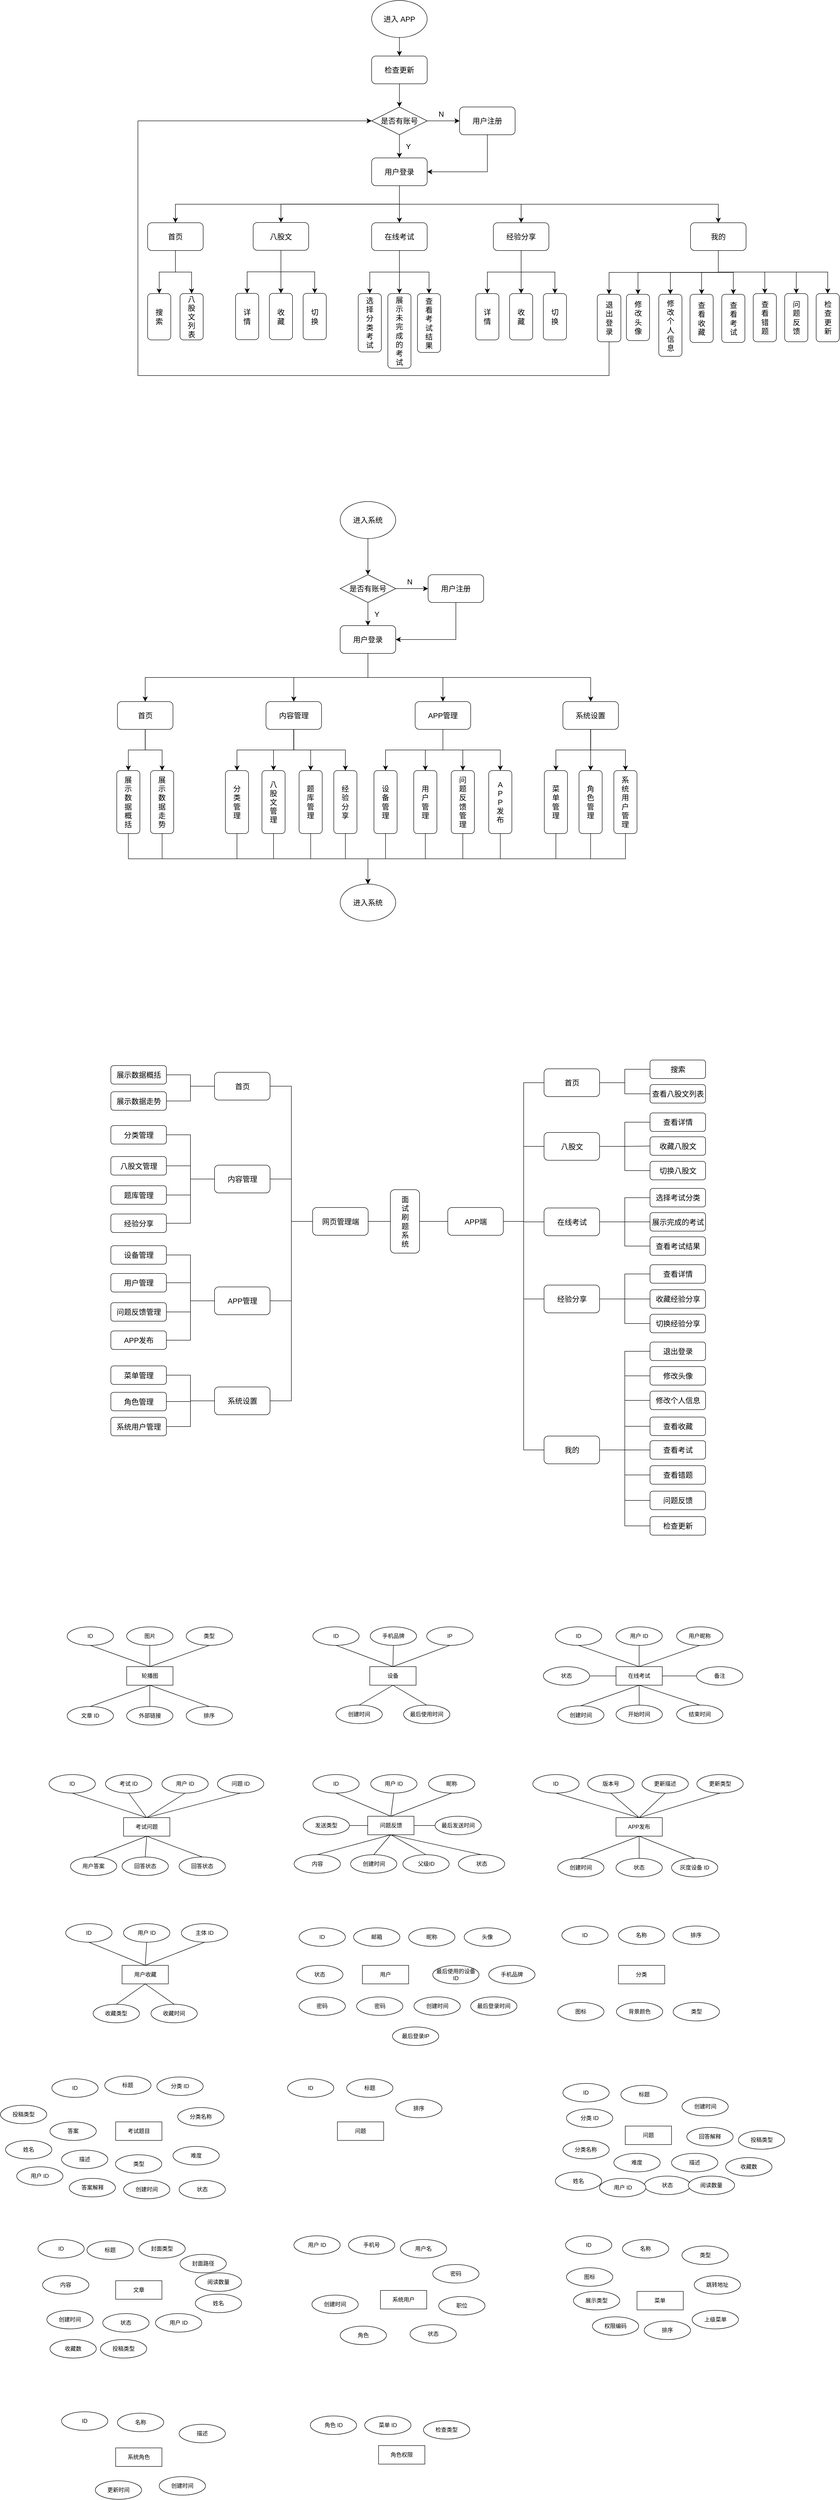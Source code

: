 <mxfile version="24.0.2" type="github">
  <diagram name="第 1 页" id="y15C08UWrmIScjz5XdOx">
    <mxGraphModel dx="3240" dy="1314" grid="0" gridSize="10" guides="1" tooltips="1" connect="1" arrows="1" fold="1" page="0" pageScale="1" pageWidth="827" pageHeight="1169" math="0" shadow="0">
      <root>
        <mxCell id="0" />
        <mxCell id="1" parent="0" />
        <mxCell id="l1ocYgnFtVUuR_QrjDvQ-14" style="edgeStyle=none;curved=1;rounded=0;orthogonalLoop=1;jettySize=auto;html=1;exitX=0.5;exitY=1;exitDx=0;exitDy=0;entryX=0.5;entryY=0;entryDx=0;entryDy=0;fontSize=12;startSize=8;endSize=8;" parent="1" source="l1ocYgnFtVUuR_QrjDvQ-9" target="l1ocYgnFtVUuR_QrjDvQ-12" edge="1">
          <mxGeometry relative="1" as="geometry" />
        </mxCell>
        <mxCell id="l1ocYgnFtVUuR_QrjDvQ-9" value="&lt;font style=&quot;font-size: 16px;&quot;&gt;进入 APP&lt;/font&gt;" style="ellipse;whiteSpace=wrap;html=1;" parent="1" vertex="1">
          <mxGeometry x="320" y="80" width="120" height="80" as="geometry" />
        </mxCell>
        <mxCell id="l1ocYgnFtVUuR_QrjDvQ-17" style="edgeStyle=none;curved=1;rounded=0;orthogonalLoop=1;jettySize=auto;html=1;exitX=1;exitY=0.5;exitDx=0;exitDy=0;entryX=0;entryY=0.5;entryDx=0;entryDy=0;fontSize=12;startSize=8;endSize=8;" parent="1" source="l1ocYgnFtVUuR_QrjDvQ-10" target="l1ocYgnFtVUuR_QrjDvQ-16" edge="1">
          <mxGeometry relative="1" as="geometry" />
        </mxCell>
        <mxCell id="l1ocYgnFtVUuR_QrjDvQ-20" style="edgeStyle=none;curved=1;rounded=0;orthogonalLoop=1;jettySize=auto;html=1;exitX=0.5;exitY=1;exitDx=0;exitDy=0;entryX=0.5;entryY=0;entryDx=0;entryDy=0;fontSize=12;startSize=8;endSize=8;" parent="1" source="l1ocYgnFtVUuR_QrjDvQ-10" target="l1ocYgnFtVUuR_QrjDvQ-11" edge="1">
          <mxGeometry relative="1" as="geometry" />
        </mxCell>
        <mxCell id="l1ocYgnFtVUuR_QrjDvQ-10" value="&lt;font style=&quot;font-size: 16px;&quot;&gt;是否有账号&lt;/font&gt;" style="rhombus;whiteSpace=wrap;html=1;" parent="1" vertex="1">
          <mxGeometry x="320" y="310" width="120" height="60" as="geometry" />
        </mxCell>
        <mxCell id="l1ocYgnFtVUuR_QrjDvQ-27" style="edgeStyle=orthogonalEdgeStyle;rounded=0;orthogonalLoop=1;jettySize=auto;html=1;exitX=0.5;exitY=1;exitDx=0;exitDy=0;entryX=0.5;entryY=0;entryDx=0;entryDy=0;fontSize=12;startSize=8;endSize=8;" parent="1" source="l1ocYgnFtVUuR_QrjDvQ-11" target="l1ocYgnFtVUuR_QrjDvQ-23" edge="1">
          <mxGeometry relative="1" as="geometry" />
        </mxCell>
        <mxCell id="l1ocYgnFtVUuR_QrjDvQ-28" style="edgeStyle=orthogonalEdgeStyle;rounded=0;orthogonalLoop=1;jettySize=auto;html=1;exitX=0.5;exitY=1;exitDx=0;exitDy=0;entryX=0.5;entryY=0;entryDx=0;entryDy=0;fontSize=12;startSize=8;endSize=8;" parent="1" source="l1ocYgnFtVUuR_QrjDvQ-11" target="l1ocYgnFtVUuR_QrjDvQ-24" edge="1">
          <mxGeometry relative="1" as="geometry" />
        </mxCell>
        <mxCell id="l1ocYgnFtVUuR_QrjDvQ-29" style="edgeStyle=orthogonalEdgeStyle;rounded=0;orthogonalLoop=1;jettySize=auto;html=1;exitX=0.5;exitY=1;exitDx=0;exitDy=0;entryX=0.5;entryY=0;entryDx=0;entryDy=0;fontSize=12;startSize=8;endSize=8;" parent="1" source="l1ocYgnFtVUuR_QrjDvQ-11" target="l1ocYgnFtVUuR_QrjDvQ-25" edge="1">
          <mxGeometry relative="1" as="geometry" />
        </mxCell>
        <mxCell id="l1ocYgnFtVUuR_QrjDvQ-30" style="edgeStyle=orthogonalEdgeStyle;rounded=0;orthogonalLoop=1;jettySize=auto;html=1;exitX=0.5;exitY=1;exitDx=0;exitDy=0;entryX=0.5;entryY=0;entryDx=0;entryDy=0;fontSize=12;startSize=8;endSize=8;" parent="1" source="l1ocYgnFtVUuR_QrjDvQ-11" target="l1ocYgnFtVUuR_QrjDvQ-26" edge="1">
          <mxGeometry relative="1" as="geometry" />
        </mxCell>
        <mxCell id="l1ocYgnFtVUuR_QrjDvQ-34" style="edgeStyle=orthogonalEdgeStyle;rounded=0;orthogonalLoop=1;jettySize=auto;html=1;exitX=0.5;exitY=1;exitDx=0;exitDy=0;entryX=0.5;entryY=0;entryDx=0;entryDy=0;fontSize=12;startSize=8;endSize=8;" parent="1" source="l1ocYgnFtVUuR_QrjDvQ-11" target="l1ocYgnFtVUuR_QrjDvQ-33" edge="1">
          <mxGeometry relative="1" as="geometry" />
        </mxCell>
        <mxCell id="l1ocYgnFtVUuR_QrjDvQ-11" value="&lt;font style=&quot;font-size: 16px;&quot;&gt;用户登录&lt;/font&gt;" style="rounded=1;whiteSpace=wrap;html=1;" parent="1" vertex="1">
          <mxGeometry x="320" y="420" width="120" height="60" as="geometry" />
        </mxCell>
        <mxCell id="l1ocYgnFtVUuR_QrjDvQ-15" style="edgeStyle=none;curved=1;rounded=0;orthogonalLoop=1;jettySize=auto;html=1;exitX=0.5;exitY=1;exitDx=0;exitDy=0;entryX=0.5;entryY=0;entryDx=0;entryDy=0;fontSize=12;startSize=8;endSize=8;" parent="1" source="l1ocYgnFtVUuR_QrjDvQ-12" target="l1ocYgnFtVUuR_QrjDvQ-10" edge="1">
          <mxGeometry relative="1" as="geometry" />
        </mxCell>
        <mxCell id="l1ocYgnFtVUuR_QrjDvQ-12" value="&lt;font style=&quot;font-size: 16px;&quot;&gt;检查更新&lt;/font&gt;" style="rounded=1;whiteSpace=wrap;html=1;" parent="1" vertex="1">
          <mxGeometry x="320" y="200" width="120" height="60" as="geometry" />
        </mxCell>
        <mxCell id="l1ocYgnFtVUuR_QrjDvQ-19" style="edgeStyle=orthogonalEdgeStyle;rounded=0;orthogonalLoop=1;jettySize=auto;html=1;exitX=0.5;exitY=1;exitDx=0;exitDy=0;entryX=1;entryY=0.5;entryDx=0;entryDy=0;fontSize=12;startSize=8;endSize=8;" parent="1" source="l1ocYgnFtVUuR_QrjDvQ-16" target="l1ocYgnFtVUuR_QrjDvQ-11" edge="1">
          <mxGeometry relative="1" as="geometry" />
        </mxCell>
        <mxCell id="l1ocYgnFtVUuR_QrjDvQ-16" value="&lt;font style=&quot;font-size: 16px;&quot;&gt;用户注册&lt;/font&gt;" style="rounded=1;whiteSpace=wrap;html=1;" parent="1" vertex="1">
          <mxGeometry x="510" y="310" width="120" height="60" as="geometry" />
        </mxCell>
        <mxCell id="l1ocYgnFtVUuR_QrjDvQ-21" value="N" style="text;html=1;align=center;verticalAlign=middle;resizable=0;points=[];autosize=1;strokeColor=none;fillColor=none;fontSize=16;" parent="1" vertex="1">
          <mxGeometry x="450" y="310" width="40" height="30" as="geometry" />
        </mxCell>
        <mxCell id="l1ocYgnFtVUuR_QrjDvQ-22" value="Y" style="text;html=1;align=center;verticalAlign=middle;resizable=0;points=[];autosize=1;strokeColor=none;fillColor=none;fontSize=16;" parent="1" vertex="1">
          <mxGeometry x="384" y="380" width="30" height="30" as="geometry" />
        </mxCell>
        <mxCell id="l1ocYgnFtVUuR_QrjDvQ-41" style="edgeStyle=orthogonalEdgeStyle;rounded=0;orthogonalLoop=1;jettySize=auto;html=1;exitX=0.5;exitY=1;exitDx=0;exitDy=0;entryX=0.5;entryY=0;entryDx=0;entryDy=0;fontSize=12;startSize=8;endSize=8;" parent="1" source="l1ocYgnFtVUuR_QrjDvQ-23" target="l1ocYgnFtVUuR_QrjDvQ-38" edge="1">
          <mxGeometry relative="1" as="geometry" />
        </mxCell>
        <mxCell id="l1ocYgnFtVUuR_QrjDvQ-42" style="edgeStyle=orthogonalEdgeStyle;rounded=0;orthogonalLoop=1;jettySize=auto;html=1;exitX=0.5;exitY=1;exitDx=0;exitDy=0;entryX=0.5;entryY=0;entryDx=0;entryDy=0;fontSize=12;startSize=8;endSize=8;" parent="1" source="l1ocYgnFtVUuR_QrjDvQ-23" target="l1ocYgnFtVUuR_QrjDvQ-39" edge="1">
          <mxGeometry relative="1" as="geometry" />
        </mxCell>
        <mxCell id="l1ocYgnFtVUuR_QrjDvQ-43" style="edgeStyle=orthogonalEdgeStyle;rounded=0;orthogonalLoop=1;jettySize=auto;html=1;exitX=0.5;exitY=1;exitDx=0;exitDy=0;entryX=0.5;entryY=0;entryDx=0;entryDy=0;fontSize=12;startSize=8;endSize=8;" parent="1" source="l1ocYgnFtVUuR_QrjDvQ-23" target="l1ocYgnFtVUuR_QrjDvQ-40" edge="1">
          <mxGeometry relative="1" as="geometry" />
        </mxCell>
        <mxCell id="l1ocYgnFtVUuR_QrjDvQ-23" value="&lt;font style=&quot;font-size: 16px;&quot;&gt;八股文&lt;/font&gt;" style="rounded=1;whiteSpace=wrap;html=1;" parent="1" vertex="1">
          <mxGeometry x="64" y="559.5" width="120" height="60" as="geometry" />
        </mxCell>
        <mxCell id="l1ocYgnFtVUuR_QrjDvQ-50" style="edgeStyle=orthogonalEdgeStyle;rounded=0;orthogonalLoop=1;jettySize=auto;html=1;exitX=0.5;exitY=1;exitDx=0;exitDy=0;entryX=0.5;entryY=0;entryDx=0;entryDy=0;fontSize=12;startSize=8;endSize=8;" parent="1" source="l1ocYgnFtVUuR_QrjDvQ-24" target="l1ocYgnFtVUuR_QrjDvQ-44" edge="1">
          <mxGeometry relative="1" as="geometry" />
        </mxCell>
        <mxCell id="l1ocYgnFtVUuR_QrjDvQ-51" style="edgeStyle=orthogonalEdgeStyle;rounded=0;orthogonalLoop=1;jettySize=auto;html=1;exitX=0.5;exitY=1;exitDx=0;exitDy=0;entryX=0.5;entryY=0;entryDx=0;entryDy=0;fontSize=12;startSize=8;endSize=8;" parent="1" source="l1ocYgnFtVUuR_QrjDvQ-24" target="l1ocYgnFtVUuR_QrjDvQ-45" edge="1">
          <mxGeometry relative="1" as="geometry" />
        </mxCell>
        <mxCell id="l1ocYgnFtVUuR_QrjDvQ-52" style="edgeStyle=orthogonalEdgeStyle;rounded=0;orthogonalLoop=1;jettySize=auto;html=1;exitX=0.5;exitY=1;exitDx=0;exitDy=0;entryX=0.5;entryY=0;entryDx=0;entryDy=0;fontSize=12;startSize=8;endSize=8;" parent="1" source="l1ocYgnFtVUuR_QrjDvQ-24" target="l1ocYgnFtVUuR_QrjDvQ-46" edge="1">
          <mxGeometry relative="1" as="geometry" />
        </mxCell>
        <mxCell id="l1ocYgnFtVUuR_QrjDvQ-24" value="&lt;font style=&quot;font-size: 16px;&quot;&gt;在线考试&lt;/font&gt;" style="rounded=1;whiteSpace=wrap;html=1;" parent="1" vertex="1">
          <mxGeometry x="320" y="560" width="120" height="60" as="geometry" />
        </mxCell>
        <mxCell id="l1ocYgnFtVUuR_QrjDvQ-53" style="edgeStyle=orthogonalEdgeStyle;rounded=0;orthogonalLoop=1;jettySize=auto;html=1;exitX=0.5;exitY=1;exitDx=0;exitDy=0;entryX=0.5;entryY=0;entryDx=0;entryDy=0;fontSize=12;startSize=8;endSize=8;" parent="1" source="l1ocYgnFtVUuR_QrjDvQ-25" target="l1ocYgnFtVUuR_QrjDvQ-47" edge="1">
          <mxGeometry relative="1" as="geometry" />
        </mxCell>
        <mxCell id="l1ocYgnFtVUuR_QrjDvQ-54" style="edgeStyle=orthogonalEdgeStyle;rounded=0;orthogonalLoop=1;jettySize=auto;html=1;exitX=0.5;exitY=1;exitDx=0;exitDy=0;entryX=0.5;entryY=0;entryDx=0;entryDy=0;fontSize=12;startSize=8;endSize=8;" parent="1" source="l1ocYgnFtVUuR_QrjDvQ-25" target="l1ocYgnFtVUuR_QrjDvQ-48" edge="1">
          <mxGeometry relative="1" as="geometry" />
        </mxCell>
        <mxCell id="l1ocYgnFtVUuR_QrjDvQ-55" style="edgeStyle=orthogonalEdgeStyle;rounded=0;orthogonalLoop=1;jettySize=auto;html=1;exitX=0.5;exitY=1;exitDx=0;exitDy=0;entryX=0.5;entryY=0;entryDx=0;entryDy=0;fontSize=12;startSize=8;endSize=8;" parent="1" source="l1ocYgnFtVUuR_QrjDvQ-25" target="l1ocYgnFtVUuR_QrjDvQ-49" edge="1">
          <mxGeometry relative="1" as="geometry" />
        </mxCell>
        <mxCell id="l1ocYgnFtVUuR_QrjDvQ-25" value="&lt;font style=&quot;font-size: 16px;&quot;&gt;经验分享&lt;/font&gt;" style="rounded=1;whiteSpace=wrap;html=1;" parent="1" vertex="1">
          <mxGeometry x="583" y="560" width="120" height="60" as="geometry" />
        </mxCell>
        <mxCell id="l1ocYgnFtVUuR_QrjDvQ-65" style="edgeStyle=orthogonalEdgeStyle;rounded=0;orthogonalLoop=1;jettySize=auto;html=1;exitX=0.5;exitY=1;exitDx=0;exitDy=0;entryX=0.5;entryY=0;entryDx=0;entryDy=0;fontSize=12;startSize=8;endSize=8;" parent="1" source="l1ocYgnFtVUuR_QrjDvQ-26" target="l1ocYgnFtVUuR_QrjDvQ-57" edge="1">
          <mxGeometry relative="1" as="geometry" />
        </mxCell>
        <mxCell id="l1ocYgnFtVUuR_QrjDvQ-66" style="edgeStyle=orthogonalEdgeStyle;rounded=0;orthogonalLoop=1;jettySize=auto;html=1;exitX=0.5;exitY=1;exitDx=0;exitDy=0;entryX=0.5;entryY=0;entryDx=0;entryDy=0;fontSize=12;startSize=8;endSize=8;" parent="1" source="l1ocYgnFtVUuR_QrjDvQ-26" target="l1ocYgnFtVUuR_QrjDvQ-58" edge="1">
          <mxGeometry relative="1" as="geometry" />
        </mxCell>
        <mxCell id="l1ocYgnFtVUuR_QrjDvQ-67" style="edgeStyle=orthogonalEdgeStyle;rounded=0;orthogonalLoop=1;jettySize=auto;html=1;exitX=0.5;exitY=1;exitDx=0;exitDy=0;entryX=0.5;entryY=0;entryDx=0;entryDy=0;fontSize=12;startSize=8;endSize=8;" parent="1" source="l1ocYgnFtVUuR_QrjDvQ-26" target="l1ocYgnFtVUuR_QrjDvQ-59" edge="1">
          <mxGeometry relative="1" as="geometry" />
        </mxCell>
        <mxCell id="l1ocYgnFtVUuR_QrjDvQ-68" style="edgeStyle=orthogonalEdgeStyle;rounded=0;orthogonalLoop=1;jettySize=auto;html=1;exitX=0.5;exitY=1;exitDx=0;exitDy=0;entryX=0.5;entryY=0;entryDx=0;entryDy=0;fontSize=12;startSize=8;endSize=8;" parent="1" source="l1ocYgnFtVUuR_QrjDvQ-26" target="l1ocYgnFtVUuR_QrjDvQ-60" edge="1">
          <mxGeometry relative="1" as="geometry" />
        </mxCell>
        <mxCell id="l1ocYgnFtVUuR_QrjDvQ-69" style="edgeStyle=orthogonalEdgeStyle;rounded=0;orthogonalLoop=1;jettySize=auto;html=1;exitX=0.5;exitY=1;exitDx=0;exitDy=0;entryX=0.5;entryY=0;entryDx=0;entryDy=0;fontSize=12;startSize=8;endSize=8;" parent="1" source="l1ocYgnFtVUuR_QrjDvQ-26" target="l1ocYgnFtVUuR_QrjDvQ-61" edge="1">
          <mxGeometry relative="1" as="geometry" />
        </mxCell>
        <mxCell id="l1ocYgnFtVUuR_QrjDvQ-70" style="edgeStyle=orthogonalEdgeStyle;rounded=0;orthogonalLoop=1;jettySize=auto;html=1;exitX=0.5;exitY=1;exitDx=0;exitDy=0;entryX=0.5;entryY=0;entryDx=0;entryDy=0;fontSize=12;startSize=8;endSize=8;" parent="1" source="l1ocYgnFtVUuR_QrjDvQ-26" target="l1ocYgnFtVUuR_QrjDvQ-62" edge="1">
          <mxGeometry relative="1" as="geometry" />
        </mxCell>
        <mxCell id="l1ocYgnFtVUuR_QrjDvQ-71" style="edgeStyle=orthogonalEdgeStyle;rounded=0;orthogonalLoop=1;jettySize=auto;html=1;exitX=0.5;exitY=1;exitDx=0;exitDy=0;entryX=0.5;entryY=0;entryDx=0;entryDy=0;fontSize=12;startSize=8;endSize=8;" parent="1" source="l1ocYgnFtVUuR_QrjDvQ-26" target="l1ocYgnFtVUuR_QrjDvQ-63" edge="1">
          <mxGeometry relative="1" as="geometry" />
        </mxCell>
        <mxCell id="l1ocYgnFtVUuR_QrjDvQ-72" style="edgeStyle=orthogonalEdgeStyle;rounded=0;orthogonalLoop=1;jettySize=auto;html=1;exitX=0.5;exitY=1;exitDx=0;exitDy=0;entryX=0.5;entryY=0;entryDx=0;entryDy=0;fontSize=12;startSize=8;endSize=8;" parent="1" source="l1ocYgnFtVUuR_QrjDvQ-26" target="l1ocYgnFtVUuR_QrjDvQ-56" edge="1">
          <mxGeometry relative="1" as="geometry" />
        </mxCell>
        <mxCell id="l1ocYgnFtVUuR_QrjDvQ-26" value="&lt;span style=&quot;font-size: 16px;&quot;&gt;我的&lt;/span&gt;" style="rounded=1;whiteSpace=wrap;html=1;" parent="1" vertex="1">
          <mxGeometry x="1009" y="560" width="120" height="60" as="geometry" />
        </mxCell>
        <mxCell id="l1ocYgnFtVUuR_QrjDvQ-32" value="&lt;span style=&quot;font-size: 16px;&quot;&gt;搜&lt;/span&gt;&lt;div&gt;&lt;span style=&quot;font-size: 16px;&quot;&gt;索&lt;/span&gt;&lt;/div&gt;" style="rounded=1;whiteSpace=wrap;html=1;" parent="1" vertex="1">
          <mxGeometry x="-164" y="713" width="50" height="100" as="geometry" />
        </mxCell>
        <mxCell id="l1ocYgnFtVUuR_QrjDvQ-35" style="edgeStyle=orthogonalEdgeStyle;rounded=0;orthogonalLoop=1;jettySize=auto;html=1;exitX=0.5;exitY=1;exitDx=0;exitDy=0;entryX=0.5;entryY=0;entryDx=0;entryDy=0;fontSize=12;startSize=8;endSize=8;" parent="1" source="l1ocYgnFtVUuR_QrjDvQ-33" target="l1ocYgnFtVUuR_QrjDvQ-32" edge="1">
          <mxGeometry relative="1" as="geometry" />
        </mxCell>
        <mxCell id="l1ocYgnFtVUuR_QrjDvQ-37" style="edgeStyle=orthogonalEdgeStyle;rounded=0;orthogonalLoop=1;jettySize=auto;html=1;exitX=0.5;exitY=1;exitDx=0;exitDy=0;entryX=0.5;entryY=0;entryDx=0;entryDy=0;fontSize=12;startSize=8;endSize=8;" parent="1" source="l1ocYgnFtVUuR_QrjDvQ-33" target="l1ocYgnFtVUuR_QrjDvQ-36" edge="1">
          <mxGeometry relative="1" as="geometry" />
        </mxCell>
        <mxCell id="l1ocYgnFtVUuR_QrjDvQ-33" value="&lt;font style=&quot;font-size: 16px;&quot;&gt;首页&lt;/font&gt;" style="rounded=1;whiteSpace=wrap;html=1;" parent="1" vertex="1">
          <mxGeometry x="-164" y="560" width="120" height="60" as="geometry" />
        </mxCell>
        <mxCell id="l1ocYgnFtVUuR_QrjDvQ-36" value="&lt;span style=&quot;font-size: 16px;&quot;&gt;八&lt;/span&gt;&lt;div&gt;&lt;span style=&quot;font-size: 16px;&quot;&gt;股&lt;/span&gt;&lt;/div&gt;&lt;div&gt;&lt;span style=&quot;font-size: 16px;&quot;&gt;文&lt;/span&gt;&lt;/div&gt;&lt;div&gt;&lt;span style=&quot;font-size: 16px;&quot;&gt;列&lt;/span&gt;&lt;/div&gt;&lt;div&gt;&lt;span style=&quot;font-size: 16px;&quot;&gt;表&lt;/span&gt;&lt;/div&gt;" style="rounded=1;whiteSpace=wrap;html=1;" parent="1" vertex="1">
          <mxGeometry x="-94" y="713" width="50" height="100" as="geometry" />
        </mxCell>
        <mxCell id="l1ocYgnFtVUuR_QrjDvQ-38" value="&lt;span style=&quot;font-size: 16px;&quot;&gt;详&lt;/span&gt;&lt;div&gt;&lt;span style=&quot;font-size: 16px;&quot;&gt;情&lt;/span&gt;&lt;/div&gt;" style="rounded=1;whiteSpace=wrap;html=1;" parent="1" vertex="1">
          <mxGeometry x="26" y="712.5" width="50" height="100" as="geometry" />
        </mxCell>
        <mxCell id="l1ocYgnFtVUuR_QrjDvQ-39" value="&lt;span style=&quot;font-size: 16px;&quot;&gt;收&lt;/span&gt;&lt;div&gt;&lt;span style=&quot;font-size: 16px;&quot;&gt;藏&lt;/span&gt;&lt;/div&gt;" style="rounded=1;whiteSpace=wrap;html=1;" parent="1" vertex="1">
          <mxGeometry x="99" y="712.5" width="50" height="100" as="geometry" />
        </mxCell>
        <mxCell id="l1ocYgnFtVUuR_QrjDvQ-40" value="&lt;span style=&quot;font-size: 16px;&quot;&gt;切&lt;/span&gt;&lt;div&gt;&lt;span style=&quot;font-size: 16px;&quot;&gt;换&lt;/span&gt;&lt;/div&gt;" style="rounded=1;whiteSpace=wrap;html=1;" parent="1" vertex="1">
          <mxGeometry x="172" y="712.5" width="50" height="100" as="geometry" />
        </mxCell>
        <mxCell id="l1ocYgnFtVUuR_QrjDvQ-44" value="&lt;span style=&quot;font-size: 16px;&quot;&gt;选&lt;/span&gt;&lt;div&gt;&lt;span style=&quot;font-size: 16px;&quot;&gt;择&lt;/span&gt;&lt;/div&gt;&lt;div&gt;&lt;span style=&quot;font-size: 16px;&quot;&gt;分&lt;/span&gt;&lt;/div&gt;&lt;div&gt;&lt;span style=&quot;font-size: 16px;&quot;&gt;类&lt;/span&gt;&lt;/div&gt;&lt;div&gt;&lt;span style=&quot;font-size: 16px;&quot;&gt;考&lt;/span&gt;&lt;/div&gt;&lt;div&gt;&lt;span style=&quot;font-size: 16px;&quot;&gt;试&lt;/span&gt;&lt;/div&gt;" style="rounded=1;whiteSpace=wrap;html=1;" parent="1" vertex="1">
          <mxGeometry x="291" y="713" width="50" height="126" as="geometry" />
        </mxCell>
        <mxCell id="l1ocYgnFtVUuR_QrjDvQ-45" value="&lt;span style=&quot;font-size: 16px;&quot;&gt;展&lt;/span&gt;&lt;div&gt;&lt;span style=&quot;font-size: 16px;&quot;&gt;示&lt;/span&gt;&lt;/div&gt;&lt;div&gt;&lt;span style=&quot;font-size: 16px;&quot;&gt;未&lt;/span&gt;&lt;/div&gt;&lt;div&gt;&lt;span style=&quot;font-size: 16px;&quot;&gt;完&lt;/span&gt;&lt;/div&gt;&lt;div&gt;&lt;span style=&quot;font-size: 16px;&quot;&gt;成&lt;/span&gt;&lt;/div&gt;&lt;div&gt;&lt;span style=&quot;font-size: 16px;&quot;&gt;的&lt;/span&gt;&lt;/div&gt;&lt;div&gt;&lt;span style=&quot;font-size: 16px;&quot;&gt;考&lt;/span&gt;&lt;/div&gt;&lt;div&gt;&lt;span style=&quot;font-size: 16px;&quot;&gt;试&lt;/span&gt;&lt;/div&gt;" style="rounded=1;whiteSpace=wrap;html=1;" parent="1" vertex="1">
          <mxGeometry x="355" y="713" width="50" height="161" as="geometry" />
        </mxCell>
        <mxCell id="l1ocYgnFtVUuR_QrjDvQ-46" value="&lt;span style=&quot;font-size: 16px;&quot;&gt;查&lt;/span&gt;&lt;div&gt;&lt;span style=&quot;font-size: 16px;&quot;&gt;看&lt;/span&gt;&lt;/div&gt;&lt;div&gt;&lt;span style=&quot;font-size: 16px;&quot;&gt;考&lt;/span&gt;&lt;/div&gt;&lt;div&gt;&lt;span style=&quot;font-size: 16px;&quot;&gt;试&lt;/span&gt;&lt;/div&gt;&lt;div&gt;&lt;span style=&quot;font-size: 16px;&quot;&gt;结&lt;/span&gt;&lt;/div&gt;&lt;div&gt;&lt;span style=&quot;font-size: 16px;&quot;&gt;果&lt;/span&gt;&lt;/div&gt;" style="rounded=1;whiteSpace=wrap;html=1;" parent="1" vertex="1">
          <mxGeometry x="419" y="713" width="50" height="127" as="geometry" />
        </mxCell>
        <mxCell id="l1ocYgnFtVUuR_QrjDvQ-47" value="&lt;span style=&quot;font-size: 16px;&quot;&gt;详&lt;/span&gt;&lt;div&gt;&lt;span style=&quot;font-size: 16px;&quot;&gt;情&lt;/span&gt;&lt;/div&gt;" style="rounded=1;whiteSpace=wrap;html=1;" parent="1" vertex="1">
          <mxGeometry x="545" y="713" width="50" height="100" as="geometry" />
        </mxCell>
        <mxCell id="l1ocYgnFtVUuR_QrjDvQ-48" value="&lt;span style=&quot;font-size: 16px;&quot;&gt;收&lt;/span&gt;&lt;div&gt;&lt;span style=&quot;font-size: 16px;&quot;&gt;藏&lt;/span&gt;&lt;/div&gt;" style="rounded=1;whiteSpace=wrap;html=1;" parent="1" vertex="1">
          <mxGeometry x="618" y="713" width="50" height="100" as="geometry" />
        </mxCell>
        <mxCell id="l1ocYgnFtVUuR_QrjDvQ-49" value="&lt;span style=&quot;font-size: 16px;&quot;&gt;切&lt;/span&gt;&lt;div&gt;&lt;span style=&quot;font-size: 16px;&quot;&gt;换&lt;/span&gt;&lt;/div&gt;" style="rounded=1;whiteSpace=wrap;html=1;" parent="1" vertex="1">
          <mxGeometry x="691" y="713" width="50" height="100" as="geometry" />
        </mxCell>
        <mxCell id="l1ocYgnFtVUuR_QrjDvQ-73" style="edgeStyle=orthogonalEdgeStyle;rounded=0;orthogonalLoop=1;jettySize=auto;html=1;exitX=0.5;exitY=1;exitDx=0;exitDy=0;entryX=0;entryY=0.5;entryDx=0;entryDy=0;fontSize=12;startSize=8;endSize=8;" parent="1" source="l1ocYgnFtVUuR_QrjDvQ-56" target="l1ocYgnFtVUuR_QrjDvQ-10" edge="1">
          <mxGeometry relative="1" as="geometry">
            <Array as="points">
              <mxPoint x="833" y="890" />
              <mxPoint x="-185" y="890" />
              <mxPoint x="-185" y="340" />
            </Array>
          </mxGeometry>
        </mxCell>
        <mxCell id="l1ocYgnFtVUuR_QrjDvQ-56" value="&lt;span style=&quot;font-size: 16px;&quot;&gt;退&lt;/span&gt;&lt;div&gt;&lt;span style=&quot;font-size: 16px;&quot;&gt;出&lt;/span&gt;&lt;/div&gt;&lt;div&gt;&lt;span style=&quot;font-size: 16px;&quot;&gt;登&lt;/span&gt;&lt;/div&gt;&lt;div&gt;&lt;span style=&quot;font-size: 16px;&quot;&gt;录&lt;/span&gt;&lt;/div&gt;" style="rounded=1;whiteSpace=wrap;html=1;" parent="1" vertex="1">
          <mxGeometry x="807.5" y="714.5" width="51" height="102.5" as="geometry" />
        </mxCell>
        <mxCell id="l1ocYgnFtVUuR_QrjDvQ-57" value="&lt;span style=&quot;font-size: 16px;&quot;&gt;修&lt;/span&gt;&lt;div&gt;&lt;span style=&quot;font-size: 16px;&quot;&gt;改&lt;/span&gt;&lt;/div&gt;&lt;div&gt;&lt;span style=&quot;font-size: 16px;&quot;&gt;头&lt;/span&gt;&lt;/div&gt;&lt;div&gt;&lt;span style=&quot;font-size: 16px;&quot;&gt;像&lt;/span&gt;&lt;/div&gt;" style="rounded=1;whiteSpace=wrap;html=1;" parent="1" vertex="1">
          <mxGeometry x="870.5" y="714.5" width="50" height="100" as="geometry" />
        </mxCell>
        <mxCell id="l1ocYgnFtVUuR_QrjDvQ-58" value="&lt;span style=&quot;font-size: 16px;&quot;&gt;修&lt;/span&gt;&lt;div&gt;&lt;span style=&quot;font-size: 16px;&quot;&gt;改&lt;/span&gt;&lt;/div&gt;&lt;div&gt;&lt;span style=&quot;font-size: 16px;&quot;&gt;个&lt;/span&gt;&lt;/div&gt;&lt;div&gt;&lt;span style=&quot;font-size: 16px;&quot;&gt;人&lt;/span&gt;&lt;/div&gt;&lt;div&gt;&lt;span style=&quot;font-size: 16px;&quot;&gt;信&lt;/span&gt;&lt;/div&gt;&lt;div&gt;&lt;span style=&quot;font-size: 16px;&quot;&gt;息&lt;/span&gt;&lt;/div&gt;" style="rounded=1;whiteSpace=wrap;html=1;" parent="1" vertex="1">
          <mxGeometry x="940.5" y="714.5" width="50" height="134" as="geometry" />
        </mxCell>
        <mxCell id="l1ocYgnFtVUuR_QrjDvQ-59" value="&lt;span style=&quot;font-size: 16px;&quot;&gt;查&lt;/span&gt;&lt;div&gt;&lt;span style=&quot;font-size: 16px;&quot;&gt;看&lt;/span&gt;&lt;/div&gt;&lt;div&gt;&lt;span style=&quot;font-size: 16px;&quot;&gt;收&lt;/span&gt;&lt;/div&gt;&lt;div&gt;&lt;span style=&quot;font-size: 16px;&quot;&gt;藏&lt;/span&gt;&lt;/div&gt;" style="rounded=1;whiteSpace=wrap;html=1;" parent="1" vertex="1">
          <mxGeometry x="1008" y="714.5" width="50" height="104" as="geometry" />
        </mxCell>
        <mxCell id="l1ocYgnFtVUuR_QrjDvQ-60" value="&lt;span style=&quot;font-size: 16px;&quot;&gt;查&lt;/span&gt;&lt;div&gt;&lt;span style=&quot;font-size: 16px;&quot;&gt;看&lt;/span&gt;&lt;/div&gt;&lt;div&gt;&lt;span style=&quot;font-size: 16px;&quot;&gt;考&lt;/span&gt;&lt;/div&gt;&lt;div&gt;&lt;span style=&quot;font-size: 16px;&quot;&gt;试&lt;/span&gt;&lt;/div&gt;" style="rounded=1;whiteSpace=wrap;html=1;" parent="1" vertex="1">
          <mxGeometry x="1076.5" y="714.5" width="50" height="104" as="geometry" />
        </mxCell>
        <mxCell id="l1ocYgnFtVUuR_QrjDvQ-61" value="&lt;span style=&quot;font-size: 16px;&quot;&gt;查&lt;/span&gt;&lt;div&gt;&lt;span style=&quot;font-size: 16px;&quot;&gt;看&lt;/span&gt;&lt;/div&gt;&lt;div&gt;&lt;span style=&quot;font-size: 16px;&quot;&gt;错&lt;/span&gt;&lt;/div&gt;&lt;div&gt;&lt;span style=&quot;font-size: 16px;&quot;&gt;题&lt;/span&gt;&lt;/div&gt;" style="rounded=1;whiteSpace=wrap;html=1;" parent="1" vertex="1">
          <mxGeometry x="1144.5" y="713" width="50" height="104" as="geometry" />
        </mxCell>
        <mxCell id="l1ocYgnFtVUuR_QrjDvQ-62" value="&lt;span style=&quot;font-size: 16px;&quot;&gt;问&lt;/span&gt;&lt;div&gt;&lt;span style=&quot;font-size: 16px;&quot;&gt;题&lt;/span&gt;&lt;/div&gt;&lt;div&gt;&lt;span style=&quot;font-size: 16px;&quot;&gt;反&lt;/span&gt;&lt;/div&gt;&lt;div&gt;&lt;span style=&quot;font-size: 16px;&quot;&gt;馈&lt;/span&gt;&lt;/div&gt;" style="rounded=1;whiteSpace=wrap;html=1;" parent="1" vertex="1">
          <mxGeometry x="1212.5" y="713" width="50" height="104" as="geometry" />
        </mxCell>
        <mxCell id="l1ocYgnFtVUuR_QrjDvQ-63" value="&lt;span style=&quot;font-size: 16px;&quot;&gt;检&lt;/span&gt;&lt;div&gt;&lt;span style=&quot;font-size: 16px;&quot;&gt;查&lt;/span&gt;&lt;/div&gt;&lt;div&gt;&lt;span style=&quot;font-size: 16px;&quot;&gt;更&lt;/span&gt;&lt;/div&gt;&lt;div&gt;&lt;span style=&quot;font-size: 16px;&quot;&gt;新&lt;/span&gt;&lt;/div&gt;" style="rounded=1;whiteSpace=wrap;html=1;" parent="1" vertex="1">
          <mxGeometry x="1280.5" y="713" width="50" height="104" as="geometry" />
        </mxCell>
        <mxCell id="gUY39P20IZbkrjDMMVxM-10" style="edgeStyle=none;curved=1;rounded=0;orthogonalLoop=1;jettySize=auto;html=1;exitX=0.5;exitY=1;exitDx=0;exitDy=0;fontSize=12;startSize=8;endSize=8;" parent="1" source="gUY39P20IZbkrjDMMVxM-1" target="gUY39P20IZbkrjDMMVxM-4" edge="1">
          <mxGeometry relative="1" as="geometry" />
        </mxCell>
        <mxCell id="gUY39P20IZbkrjDMMVxM-1" value="&lt;font style=&quot;font-size: 16px;&quot;&gt;进入系统&lt;/font&gt;" style="ellipse;whiteSpace=wrap;html=1;" parent="1" vertex="1">
          <mxGeometry x="252" y="1162" width="120" height="80" as="geometry" />
        </mxCell>
        <mxCell id="gUY39P20IZbkrjDMMVxM-2" style="edgeStyle=none;curved=1;rounded=0;orthogonalLoop=1;jettySize=auto;html=1;exitX=1;exitY=0.5;exitDx=0;exitDy=0;entryX=0;entryY=0.5;entryDx=0;entryDy=0;fontSize=12;startSize=8;endSize=8;" parent="1" source="gUY39P20IZbkrjDMMVxM-4" target="gUY39P20IZbkrjDMMVxM-7" edge="1">
          <mxGeometry relative="1" as="geometry" />
        </mxCell>
        <mxCell id="gUY39P20IZbkrjDMMVxM-3" style="edgeStyle=none;curved=1;rounded=0;orthogonalLoop=1;jettySize=auto;html=1;exitX=0.5;exitY=1;exitDx=0;exitDy=0;entryX=0.5;entryY=0;entryDx=0;entryDy=0;fontSize=12;startSize=8;endSize=8;" parent="1" source="gUY39P20IZbkrjDMMVxM-4" target="gUY39P20IZbkrjDMMVxM-5" edge="1">
          <mxGeometry relative="1" as="geometry" />
        </mxCell>
        <mxCell id="gUY39P20IZbkrjDMMVxM-4" value="&lt;font style=&quot;font-size: 16px;&quot;&gt;是否有账号&lt;/font&gt;" style="rhombus;whiteSpace=wrap;html=1;" parent="1" vertex="1">
          <mxGeometry x="252" y="1320" width="120" height="60" as="geometry" />
        </mxCell>
        <mxCell id="gUY39P20IZbkrjDMMVxM-15" style="edgeStyle=orthogonalEdgeStyle;rounded=0;orthogonalLoop=1;jettySize=auto;html=1;exitX=0.5;exitY=1;exitDx=0;exitDy=0;entryX=0.5;entryY=0;entryDx=0;entryDy=0;fontSize=12;startSize=8;endSize=8;" parent="1" source="gUY39P20IZbkrjDMMVxM-5" target="gUY39P20IZbkrjDMMVxM-11" edge="1">
          <mxGeometry relative="1" as="geometry" />
        </mxCell>
        <mxCell id="gUY39P20IZbkrjDMMVxM-16" style="edgeStyle=orthogonalEdgeStyle;rounded=0;orthogonalLoop=1;jettySize=auto;html=1;exitX=0.5;exitY=1;exitDx=0;exitDy=0;entryX=0.5;entryY=0;entryDx=0;entryDy=0;fontSize=12;startSize=8;endSize=8;" parent="1" source="gUY39P20IZbkrjDMMVxM-5" target="gUY39P20IZbkrjDMMVxM-12" edge="1">
          <mxGeometry relative="1" as="geometry" />
        </mxCell>
        <mxCell id="gUY39P20IZbkrjDMMVxM-17" style="edgeStyle=orthogonalEdgeStyle;rounded=0;orthogonalLoop=1;jettySize=auto;html=1;exitX=0.5;exitY=1;exitDx=0;exitDy=0;entryX=0.5;entryY=0;entryDx=0;entryDy=0;fontSize=12;startSize=8;endSize=8;" parent="1" source="gUY39P20IZbkrjDMMVxM-5" target="gUY39P20IZbkrjDMMVxM-13" edge="1">
          <mxGeometry relative="1" as="geometry" />
        </mxCell>
        <mxCell id="gUY39P20IZbkrjDMMVxM-18" style="edgeStyle=orthogonalEdgeStyle;rounded=0;orthogonalLoop=1;jettySize=auto;html=1;exitX=0.5;exitY=1;exitDx=0;exitDy=0;entryX=0.5;entryY=0;entryDx=0;entryDy=0;fontSize=12;startSize=8;endSize=8;" parent="1" source="gUY39P20IZbkrjDMMVxM-5" target="gUY39P20IZbkrjDMMVxM-14" edge="1">
          <mxGeometry relative="1" as="geometry" />
        </mxCell>
        <mxCell id="gUY39P20IZbkrjDMMVxM-5" value="&lt;font style=&quot;font-size: 16px;&quot;&gt;用户登录&lt;/font&gt;" style="rounded=1;whiteSpace=wrap;html=1;" parent="1" vertex="1">
          <mxGeometry x="252" y="1430" width="120" height="60" as="geometry" />
        </mxCell>
        <mxCell id="gUY39P20IZbkrjDMMVxM-6" style="edgeStyle=orthogonalEdgeStyle;rounded=0;orthogonalLoop=1;jettySize=auto;html=1;exitX=0.5;exitY=1;exitDx=0;exitDy=0;entryX=1;entryY=0.5;entryDx=0;entryDy=0;fontSize=12;startSize=8;endSize=8;" parent="1" source="gUY39P20IZbkrjDMMVxM-7" target="gUY39P20IZbkrjDMMVxM-5" edge="1">
          <mxGeometry relative="1" as="geometry" />
        </mxCell>
        <mxCell id="gUY39P20IZbkrjDMMVxM-7" value="&lt;font style=&quot;font-size: 16px;&quot;&gt;用户注册&lt;/font&gt;" style="rounded=1;whiteSpace=wrap;html=1;" parent="1" vertex="1">
          <mxGeometry x="442" y="1320" width="120" height="60" as="geometry" />
        </mxCell>
        <mxCell id="gUY39P20IZbkrjDMMVxM-8" value="N" style="text;html=1;align=center;verticalAlign=middle;resizable=0;points=[];autosize=1;strokeColor=none;fillColor=none;fontSize=16;" parent="1" vertex="1">
          <mxGeometry x="382" y="1320" width="40" height="30" as="geometry" />
        </mxCell>
        <mxCell id="gUY39P20IZbkrjDMMVxM-9" value="Y" style="text;html=1;align=center;verticalAlign=middle;resizable=0;points=[];autosize=1;strokeColor=none;fillColor=none;fontSize=16;" parent="1" vertex="1">
          <mxGeometry x="316" y="1390" width="30" height="30" as="geometry" />
        </mxCell>
        <mxCell id="gUY39P20IZbkrjDMMVxM-21" style="edgeStyle=orthogonalEdgeStyle;rounded=0;orthogonalLoop=1;jettySize=auto;html=1;exitX=0.5;exitY=1;exitDx=0;exitDy=0;entryX=0.5;entryY=0;entryDx=0;entryDy=0;fontSize=12;startSize=8;endSize=8;" parent="1" source="gUY39P20IZbkrjDMMVxM-11" target="gUY39P20IZbkrjDMMVxM-19" edge="1">
          <mxGeometry relative="1" as="geometry" />
        </mxCell>
        <mxCell id="gUY39P20IZbkrjDMMVxM-22" style="edgeStyle=orthogonalEdgeStyle;rounded=0;orthogonalLoop=1;jettySize=auto;html=1;exitX=0.5;exitY=1;exitDx=0;exitDy=0;entryX=0.5;entryY=0;entryDx=0;entryDy=0;fontSize=12;startSize=8;endSize=8;" parent="1" source="gUY39P20IZbkrjDMMVxM-11" target="gUY39P20IZbkrjDMMVxM-20" edge="1">
          <mxGeometry relative="1" as="geometry" />
        </mxCell>
        <mxCell id="gUY39P20IZbkrjDMMVxM-11" value="&lt;font style=&quot;font-size: 16px;&quot;&gt;首页&lt;/font&gt;" style="rounded=1;whiteSpace=wrap;html=1;" parent="1" vertex="1">
          <mxGeometry x="-229.25" y="1594" width="120" height="60" as="geometry" />
        </mxCell>
        <mxCell id="gUY39P20IZbkrjDMMVxM-27" style="edgeStyle=orthogonalEdgeStyle;rounded=0;orthogonalLoop=1;jettySize=auto;html=1;exitX=0.5;exitY=1;exitDx=0;exitDy=0;entryX=0.5;entryY=0;entryDx=0;entryDy=0;fontSize=12;startSize=8;endSize=8;" parent="1" source="gUY39P20IZbkrjDMMVxM-12" target="gUY39P20IZbkrjDMMVxM-23" edge="1">
          <mxGeometry relative="1" as="geometry" />
        </mxCell>
        <mxCell id="gUY39P20IZbkrjDMMVxM-28" style="edgeStyle=orthogonalEdgeStyle;rounded=0;orthogonalLoop=1;jettySize=auto;html=1;exitX=0.5;exitY=1;exitDx=0;exitDy=0;entryX=0.5;entryY=0;entryDx=0;entryDy=0;fontSize=12;startSize=8;endSize=8;" parent="1" source="gUY39P20IZbkrjDMMVxM-12" target="gUY39P20IZbkrjDMMVxM-24" edge="1">
          <mxGeometry relative="1" as="geometry" />
        </mxCell>
        <mxCell id="gUY39P20IZbkrjDMMVxM-29" style="edgeStyle=orthogonalEdgeStyle;rounded=0;orthogonalLoop=1;jettySize=auto;html=1;exitX=0.5;exitY=1;exitDx=0;exitDy=0;entryX=0.5;entryY=0;entryDx=0;entryDy=0;fontSize=12;startSize=8;endSize=8;" parent="1" source="gUY39P20IZbkrjDMMVxM-12" target="gUY39P20IZbkrjDMMVxM-25" edge="1">
          <mxGeometry relative="1" as="geometry" />
        </mxCell>
        <mxCell id="gUY39P20IZbkrjDMMVxM-30" style="edgeStyle=orthogonalEdgeStyle;rounded=0;orthogonalLoop=1;jettySize=auto;html=1;exitX=0.5;exitY=1;exitDx=0;exitDy=0;entryX=0.5;entryY=0;entryDx=0;entryDy=0;fontSize=12;startSize=8;endSize=8;" parent="1" source="gUY39P20IZbkrjDMMVxM-12" target="gUY39P20IZbkrjDMMVxM-26" edge="1">
          <mxGeometry relative="1" as="geometry" />
        </mxCell>
        <mxCell id="gUY39P20IZbkrjDMMVxM-12" value="&lt;font style=&quot;font-size: 16px;&quot;&gt;内容管理&lt;/font&gt;" style="rounded=1;whiteSpace=wrap;html=1;" parent="1" vertex="1">
          <mxGeometry x="91.75" y="1594" width="120" height="60" as="geometry" />
        </mxCell>
        <mxCell id="gUY39P20IZbkrjDMMVxM-38" style="edgeStyle=orthogonalEdgeStyle;rounded=0;orthogonalLoop=1;jettySize=auto;html=1;exitX=0.5;exitY=1;exitDx=0;exitDy=0;entryX=0.5;entryY=0;entryDx=0;entryDy=0;fontSize=12;startSize=8;endSize=8;" parent="1" source="gUY39P20IZbkrjDMMVxM-13" target="gUY39P20IZbkrjDMMVxM-31" edge="1">
          <mxGeometry relative="1" as="geometry" />
        </mxCell>
        <mxCell id="gUY39P20IZbkrjDMMVxM-39" style="edgeStyle=orthogonalEdgeStyle;rounded=0;orthogonalLoop=1;jettySize=auto;html=1;exitX=0.5;exitY=1;exitDx=0;exitDy=0;entryX=0.5;entryY=0;entryDx=0;entryDy=0;fontSize=12;startSize=8;endSize=8;" parent="1" source="gUY39P20IZbkrjDMMVxM-13" target="gUY39P20IZbkrjDMMVxM-32" edge="1">
          <mxGeometry relative="1" as="geometry" />
        </mxCell>
        <mxCell id="gUY39P20IZbkrjDMMVxM-40" style="edgeStyle=orthogonalEdgeStyle;rounded=0;orthogonalLoop=1;jettySize=auto;html=1;exitX=0.5;exitY=1;exitDx=0;exitDy=0;entryX=0.5;entryY=0;entryDx=0;entryDy=0;fontSize=12;startSize=8;endSize=8;" parent="1" source="gUY39P20IZbkrjDMMVxM-13" target="gUY39P20IZbkrjDMMVxM-33" edge="1">
          <mxGeometry relative="1" as="geometry" />
        </mxCell>
        <mxCell id="gUY39P20IZbkrjDMMVxM-41" style="edgeStyle=orthogonalEdgeStyle;rounded=0;orthogonalLoop=1;jettySize=auto;html=1;exitX=0.5;exitY=1;exitDx=0;exitDy=0;entryX=0.5;entryY=0;entryDx=0;entryDy=0;fontSize=12;startSize=8;endSize=8;" parent="1" source="gUY39P20IZbkrjDMMVxM-13" target="gUY39P20IZbkrjDMMVxM-34" edge="1">
          <mxGeometry relative="1" as="geometry" />
        </mxCell>
        <mxCell id="gUY39P20IZbkrjDMMVxM-13" value="&lt;font style=&quot;font-size: 16px;&quot;&gt;APP&lt;/font&gt;&lt;span style=&quot;font-size: 16px; background-color: initial;&quot;&gt;管理&lt;/span&gt;" style="rounded=1;whiteSpace=wrap;html=1;" parent="1" vertex="1">
          <mxGeometry x="414" y="1594" width="120" height="60" as="geometry" />
        </mxCell>
        <mxCell id="gUY39P20IZbkrjDMMVxM-42" style="edgeStyle=orthogonalEdgeStyle;rounded=0;orthogonalLoop=1;jettySize=auto;html=1;exitX=0.5;exitY=1;exitDx=0;exitDy=0;entryX=0.5;entryY=0;entryDx=0;entryDy=0;fontSize=12;startSize=8;endSize=8;" parent="1" source="gUY39P20IZbkrjDMMVxM-14" target="gUY39P20IZbkrjDMMVxM-35" edge="1">
          <mxGeometry relative="1" as="geometry" />
        </mxCell>
        <mxCell id="gUY39P20IZbkrjDMMVxM-43" style="edgeStyle=orthogonalEdgeStyle;rounded=0;orthogonalLoop=1;jettySize=auto;html=1;exitX=0.5;exitY=1;exitDx=0;exitDy=0;entryX=0.5;entryY=0;entryDx=0;entryDy=0;fontSize=12;startSize=8;endSize=8;" parent="1" source="gUY39P20IZbkrjDMMVxM-14" target="gUY39P20IZbkrjDMMVxM-36" edge="1">
          <mxGeometry relative="1" as="geometry" />
        </mxCell>
        <mxCell id="gUY39P20IZbkrjDMMVxM-44" style="edgeStyle=orthogonalEdgeStyle;rounded=0;orthogonalLoop=1;jettySize=auto;html=1;exitX=0.5;exitY=1;exitDx=0;exitDy=0;entryX=0.5;entryY=0;entryDx=0;entryDy=0;fontSize=12;startSize=8;endSize=8;" parent="1" source="gUY39P20IZbkrjDMMVxM-14" target="gUY39P20IZbkrjDMMVxM-37" edge="1">
          <mxGeometry relative="1" as="geometry" />
        </mxCell>
        <mxCell id="gUY39P20IZbkrjDMMVxM-14" value="&lt;span style=&quot;font-size: 16px;&quot;&gt;系统设置&lt;/span&gt;" style="rounded=1;whiteSpace=wrap;html=1;" parent="1" vertex="1">
          <mxGeometry x="733.25" y="1594" width="120" height="60" as="geometry" />
        </mxCell>
        <mxCell id="gUY39P20IZbkrjDMMVxM-46" style="edgeStyle=orthogonalEdgeStyle;rounded=0;orthogonalLoop=1;jettySize=auto;html=1;exitX=0.5;exitY=1;exitDx=0;exitDy=0;entryX=0.5;entryY=0;entryDx=0;entryDy=0;fontSize=12;startSize=8;endSize=8;" parent="1" source="gUY39P20IZbkrjDMMVxM-19" target="gUY39P20IZbkrjDMMVxM-45" edge="1">
          <mxGeometry relative="1" as="geometry" />
        </mxCell>
        <mxCell id="gUY39P20IZbkrjDMMVxM-19" value="&lt;span style=&quot;font-size: 16px;&quot;&gt;展&lt;/span&gt;&lt;div&gt;&lt;span style=&quot;font-size: 16px;&quot;&gt;示&lt;/span&gt;&lt;/div&gt;&lt;div&gt;&lt;span style=&quot;font-size: 16px;&quot;&gt;数&lt;/span&gt;&lt;/div&gt;&lt;div&gt;&lt;span style=&quot;font-size: 16px;&quot;&gt;据&lt;/span&gt;&lt;/div&gt;&lt;div&gt;&lt;span style=&quot;font-size: 16px;&quot;&gt;概&lt;/span&gt;&lt;/div&gt;&lt;div&gt;&lt;span style=&quot;font-size: 16px;&quot;&gt;括&lt;/span&gt;&lt;/div&gt;" style="rounded=1;whiteSpace=wrap;html=1;" parent="1" vertex="1">
          <mxGeometry x="-230.75" y="1743" width="50" height="136" as="geometry" />
        </mxCell>
        <mxCell id="gUY39P20IZbkrjDMMVxM-47" style="edgeStyle=orthogonalEdgeStyle;rounded=0;orthogonalLoop=1;jettySize=auto;html=1;exitX=0.5;exitY=1;exitDx=0;exitDy=0;entryX=0.5;entryY=0;entryDx=0;entryDy=0;fontSize=12;startSize=8;endSize=8;" parent="1" source="gUY39P20IZbkrjDMMVxM-20" target="gUY39P20IZbkrjDMMVxM-45" edge="1">
          <mxGeometry relative="1" as="geometry" />
        </mxCell>
        <mxCell id="gUY39P20IZbkrjDMMVxM-20" value="&lt;span style=&quot;font-size: 16px;&quot;&gt;展&lt;/span&gt;&lt;div&gt;&lt;div&gt;&lt;span style=&quot;background-color: initial; font-size: 16px;&quot;&gt;示&lt;/span&gt;&lt;/div&gt;&lt;div&gt;&lt;span style=&quot;background-color: initial; font-size: 16px;&quot;&gt;数&lt;/span&gt;&lt;/div&gt;&lt;div&gt;&lt;span style=&quot;background-color: initial; font-size: 16px;&quot;&gt;据&lt;/span&gt;&lt;/div&gt;&lt;div&gt;&lt;span style=&quot;background-color: initial; font-size: 16px;&quot;&gt;走&lt;/span&gt;&lt;/div&gt;&lt;div&gt;&lt;span style=&quot;background-color: initial; font-size: 16px;&quot;&gt;势&lt;/span&gt;&lt;br&gt;&lt;/div&gt;&lt;/div&gt;" style="rounded=1;whiteSpace=wrap;html=1;" parent="1" vertex="1">
          <mxGeometry x="-157.75" y="1743" width="50" height="136" as="geometry" />
        </mxCell>
        <mxCell id="gUY39P20IZbkrjDMMVxM-48" style="edgeStyle=orthogonalEdgeStyle;rounded=0;orthogonalLoop=1;jettySize=auto;html=1;exitX=0.5;exitY=1;exitDx=0;exitDy=0;entryX=0.5;entryY=0;entryDx=0;entryDy=0;fontSize=12;startSize=8;endSize=8;" parent="1" source="gUY39P20IZbkrjDMMVxM-23" target="gUY39P20IZbkrjDMMVxM-45" edge="1">
          <mxGeometry relative="1" as="geometry" />
        </mxCell>
        <mxCell id="gUY39P20IZbkrjDMMVxM-23" value="&lt;div&gt;&lt;div&gt;&lt;span style=&quot;font-size: 16px;&quot;&gt;分&lt;/span&gt;&lt;/div&gt;&lt;div&gt;&lt;span style=&quot;font-size: 16px;&quot;&gt;类&lt;/span&gt;&lt;/div&gt;&lt;div&gt;&lt;span style=&quot;font-size: 16px;&quot;&gt;管&lt;/span&gt;&lt;/div&gt;&lt;div&gt;&lt;span style=&quot;font-size: 16px;&quot;&gt;理&lt;/span&gt;&lt;/div&gt;&lt;/div&gt;" style="rounded=1;whiteSpace=wrap;html=1;" parent="1" vertex="1">
          <mxGeometry x="4" y="1743" width="50" height="136" as="geometry" />
        </mxCell>
        <mxCell id="gUY39P20IZbkrjDMMVxM-49" style="edgeStyle=orthogonalEdgeStyle;rounded=0;orthogonalLoop=1;jettySize=auto;html=1;exitX=0.5;exitY=1;exitDx=0;exitDy=0;entryX=0.5;entryY=0;entryDx=0;entryDy=0;fontSize=12;startSize=8;endSize=8;" parent="1" source="gUY39P20IZbkrjDMMVxM-24" target="gUY39P20IZbkrjDMMVxM-45" edge="1">
          <mxGeometry relative="1" as="geometry" />
        </mxCell>
        <mxCell id="gUY39P20IZbkrjDMMVxM-24" value="&lt;div&gt;&lt;div&gt;&lt;span style=&quot;font-size: 16px;&quot;&gt;八&lt;/span&gt;&lt;/div&gt;&lt;div&gt;&lt;span style=&quot;font-size: 16px;&quot;&gt;股&lt;/span&gt;&lt;/div&gt;&lt;div&gt;&lt;span style=&quot;font-size: 16px;&quot;&gt;文&lt;/span&gt;&lt;/div&gt;&lt;div&gt;&lt;span style=&quot;font-size: 16px;&quot;&gt;管&lt;/span&gt;&lt;/div&gt;&lt;div&gt;&lt;span style=&quot;font-size: 16px;&quot;&gt;理&lt;/span&gt;&lt;/div&gt;&lt;/div&gt;" style="rounded=1;whiteSpace=wrap;html=1;" parent="1" vertex="1">
          <mxGeometry x="83" y="1743" width="50" height="136" as="geometry" />
        </mxCell>
        <mxCell id="gUY39P20IZbkrjDMMVxM-50" style="edgeStyle=orthogonalEdgeStyle;rounded=0;orthogonalLoop=1;jettySize=auto;html=1;exitX=0.5;exitY=1;exitDx=0;exitDy=0;entryX=0.5;entryY=0;entryDx=0;entryDy=0;fontSize=12;startSize=8;endSize=8;" parent="1" source="gUY39P20IZbkrjDMMVxM-25" target="gUY39P20IZbkrjDMMVxM-45" edge="1">
          <mxGeometry relative="1" as="geometry" />
        </mxCell>
        <mxCell id="gUY39P20IZbkrjDMMVxM-25" value="&lt;div&gt;&lt;div&gt;&lt;span style=&quot;font-size: 16px;&quot;&gt;题&lt;/span&gt;&lt;/div&gt;&lt;div&gt;&lt;span style=&quot;font-size: 16px;&quot;&gt;库&lt;/span&gt;&lt;/div&gt;&lt;div&gt;&lt;span style=&quot;font-size: 16px;&quot;&gt;管&lt;/span&gt;&lt;/div&gt;&lt;div&gt;&lt;span style=&quot;font-size: 16px;&quot;&gt;理&lt;/span&gt;&lt;/div&gt;&lt;/div&gt;" style="rounded=1;whiteSpace=wrap;html=1;" parent="1" vertex="1">
          <mxGeometry x="163.25" y="1743" width="50" height="136" as="geometry" />
        </mxCell>
        <mxCell id="gUY39P20IZbkrjDMMVxM-51" style="edgeStyle=orthogonalEdgeStyle;rounded=0;orthogonalLoop=1;jettySize=auto;html=1;exitX=0.5;exitY=1;exitDx=0;exitDy=0;entryX=0.5;entryY=0;entryDx=0;entryDy=0;fontSize=12;startSize=8;endSize=8;" parent="1" source="gUY39P20IZbkrjDMMVxM-26" target="gUY39P20IZbkrjDMMVxM-45" edge="1">
          <mxGeometry relative="1" as="geometry" />
        </mxCell>
        <mxCell id="gUY39P20IZbkrjDMMVxM-26" value="&lt;div&gt;&lt;span style=&quot;font-size: 16px;&quot;&gt;经&lt;/span&gt;&lt;/div&gt;&lt;div&gt;&lt;span style=&quot;font-size: 16px;&quot;&gt;验&lt;/span&gt;&lt;/div&gt;&lt;div&gt;&lt;span style=&quot;font-size: 16px; background-color: initial;&quot;&gt;分&lt;/span&gt;&lt;/div&gt;&lt;div&gt;&lt;span style=&quot;font-size: 16px; background-color: initial;&quot;&gt;享&lt;/span&gt;&lt;br&gt;&lt;/div&gt;" style="rounded=1;whiteSpace=wrap;html=1;" parent="1" vertex="1">
          <mxGeometry x="238.25" y="1743" width="50" height="136" as="geometry" />
        </mxCell>
        <mxCell id="gUY39P20IZbkrjDMMVxM-52" style="edgeStyle=orthogonalEdgeStyle;rounded=0;orthogonalLoop=1;jettySize=auto;html=1;exitX=0.5;exitY=1;exitDx=0;exitDy=0;entryX=0.5;entryY=0;entryDx=0;entryDy=0;fontSize=12;startSize=8;endSize=8;" parent="1" source="gUY39P20IZbkrjDMMVxM-31" target="gUY39P20IZbkrjDMMVxM-45" edge="1">
          <mxGeometry relative="1" as="geometry" />
        </mxCell>
        <mxCell id="gUY39P20IZbkrjDMMVxM-31" value="&lt;div&gt;&lt;span style=&quot;font-size: 16px;&quot;&gt;设&lt;/span&gt;&lt;/div&gt;&lt;div&gt;&lt;span style=&quot;font-size: 16px;&quot;&gt;备&lt;/span&gt;&lt;/div&gt;&lt;div&gt;&lt;span style=&quot;font-size: 16px;&quot;&gt;管&lt;/span&gt;&lt;/div&gt;&lt;div&gt;&lt;span style=&quot;font-size: 16px;&quot;&gt;理&lt;/span&gt;&lt;/div&gt;" style="rounded=1;whiteSpace=wrap;html=1;" parent="1" vertex="1">
          <mxGeometry x="325" y="1743" width="50" height="136" as="geometry" />
        </mxCell>
        <mxCell id="gUY39P20IZbkrjDMMVxM-53" style="edgeStyle=orthogonalEdgeStyle;rounded=0;orthogonalLoop=1;jettySize=auto;html=1;exitX=0.5;exitY=1;exitDx=0;exitDy=0;entryX=0.5;entryY=0;entryDx=0;entryDy=0;fontSize=12;startSize=8;endSize=8;" parent="1" source="gUY39P20IZbkrjDMMVxM-32" target="gUY39P20IZbkrjDMMVxM-45" edge="1">
          <mxGeometry relative="1" as="geometry" />
        </mxCell>
        <mxCell id="gUY39P20IZbkrjDMMVxM-32" value="&lt;div&gt;&lt;span style=&quot;font-size: 16px;&quot;&gt;用&lt;/span&gt;&lt;/div&gt;&lt;div&gt;&lt;span style=&quot;font-size: 16px;&quot;&gt;户&lt;/span&gt;&lt;/div&gt;&lt;div&gt;&lt;span style=&quot;font-size: 16px;&quot;&gt;管&lt;/span&gt;&lt;/div&gt;&lt;div&gt;&lt;span style=&quot;font-size: 16px;&quot;&gt;理&lt;/span&gt;&lt;/div&gt;" style="rounded=1;whiteSpace=wrap;html=1;" parent="1" vertex="1">
          <mxGeometry x="411" y="1743" width="50" height="136" as="geometry" />
        </mxCell>
        <mxCell id="gUY39P20IZbkrjDMMVxM-54" style="edgeStyle=orthogonalEdgeStyle;rounded=0;orthogonalLoop=1;jettySize=auto;html=1;exitX=0.5;exitY=1;exitDx=0;exitDy=0;entryX=0.5;entryY=0;entryDx=0;entryDy=0;fontSize=12;startSize=8;endSize=8;" parent="1" source="gUY39P20IZbkrjDMMVxM-33" target="gUY39P20IZbkrjDMMVxM-45" edge="1">
          <mxGeometry relative="1" as="geometry" />
        </mxCell>
        <mxCell id="gUY39P20IZbkrjDMMVxM-33" value="&lt;div&gt;&lt;span style=&quot;font-size: 16px;&quot;&gt;问&lt;/span&gt;&lt;/div&gt;&lt;div&gt;&lt;span style=&quot;font-size: 16px;&quot;&gt;题&lt;/span&gt;&lt;/div&gt;&lt;div&gt;&lt;span style=&quot;font-size: 16px;&quot;&gt;反&lt;/span&gt;&lt;/div&gt;&lt;div&gt;&lt;span style=&quot;font-size: 16px;&quot;&gt;馈&lt;/span&gt;&lt;/div&gt;&lt;div&gt;&lt;span style=&quot;font-size: 16px;&quot;&gt;管&lt;/span&gt;&lt;/div&gt;&lt;div&gt;&lt;span style=&quot;font-size: 16px;&quot;&gt;理&lt;/span&gt;&lt;/div&gt;" style="rounded=1;whiteSpace=wrap;html=1;" parent="1" vertex="1">
          <mxGeometry x="492" y="1743" width="50" height="136" as="geometry" />
        </mxCell>
        <mxCell id="gUY39P20IZbkrjDMMVxM-55" style="edgeStyle=orthogonalEdgeStyle;rounded=0;orthogonalLoop=1;jettySize=auto;html=1;exitX=0.5;exitY=1;exitDx=0;exitDy=0;entryX=0.5;entryY=0;entryDx=0;entryDy=0;fontSize=12;startSize=8;endSize=8;" parent="1" source="gUY39P20IZbkrjDMMVxM-34" target="gUY39P20IZbkrjDMMVxM-45" edge="1">
          <mxGeometry relative="1" as="geometry" />
        </mxCell>
        <mxCell id="gUY39P20IZbkrjDMMVxM-34" value="&lt;div&gt;&lt;span style=&quot;font-size: 16px;&quot;&gt;A&lt;/span&gt;&lt;/div&gt;&lt;div&gt;&lt;span style=&quot;font-size: 16px;&quot;&gt;P&lt;/span&gt;&lt;/div&gt;&lt;div&gt;&lt;span style=&quot;font-size: 16px;&quot;&gt;P&lt;/span&gt;&lt;/div&gt;&lt;div&gt;&lt;span style=&quot;font-size: 16px; background-color: initial;&quot;&gt;发&lt;/span&gt;&lt;/div&gt;&lt;div&gt;&lt;span style=&quot;font-size: 16px; background-color: initial;&quot;&gt;布&lt;/span&gt;&lt;/div&gt;" style="rounded=1;whiteSpace=wrap;html=1;" parent="1" vertex="1">
          <mxGeometry x="573" y="1743" width="50" height="136" as="geometry" />
        </mxCell>
        <mxCell id="gUY39P20IZbkrjDMMVxM-56" style="edgeStyle=orthogonalEdgeStyle;rounded=0;orthogonalLoop=1;jettySize=auto;html=1;exitX=0.5;exitY=1;exitDx=0;exitDy=0;entryX=0.5;entryY=0;entryDx=0;entryDy=0;fontSize=12;startSize=8;endSize=8;" parent="1" source="gUY39P20IZbkrjDMMVxM-35" target="gUY39P20IZbkrjDMMVxM-45" edge="1">
          <mxGeometry relative="1" as="geometry" />
        </mxCell>
        <mxCell id="gUY39P20IZbkrjDMMVxM-35" value="&lt;div&gt;&lt;span style=&quot;font-size: 16px;&quot;&gt;菜&lt;/span&gt;&lt;/div&gt;&lt;div&gt;&lt;span style=&quot;font-size: 16px;&quot;&gt;单&lt;/span&gt;&lt;/div&gt;&lt;div&gt;&lt;span style=&quot;font-size: 16px;&quot;&gt;管&lt;/span&gt;&lt;/div&gt;&lt;div&gt;&lt;span style=&quot;font-size: 16px;&quot;&gt;理&lt;/span&gt;&lt;/div&gt;" style="rounded=1;whiteSpace=wrap;html=1;" parent="1" vertex="1">
          <mxGeometry x="693.13" y="1743" width="50" height="136" as="geometry" />
        </mxCell>
        <mxCell id="gUY39P20IZbkrjDMMVxM-57" style="edgeStyle=orthogonalEdgeStyle;rounded=0;orthogonalLoop=1;jettySize=auto;html=1;exitX=0.5;exitY=1;exitDx=0;exitDy=0;entryX=0.5;entryY=0;entryDx=0;entryDy=0;fontSize=12;startSize=8;endSize=8;" parent="1" source="gUY39P20IZbkrjDMMVxM-36" target="gUY39P20IZbkrjDMMVxM-45" edge="1">
          <mxGeometry relative="1" as="geometry" />
        </mxCell>
        <mxCell id="gUY39P20IZbkrjDMMVxM-36" value="&lt;div&gt;&lt;span style=&quot;font-size: 16px;&quot;&gt;角&lt;/span&gt;&lt;/div&gt;&lt;div&gt;&lt;span style=&quot;font-size: 16px;&quot;&gt;色&lt;/span&gt;&lt;/div&gt;&lt;div&gt;&lt;span style=&quot;font-size: 16px;&quot;&gt;管&lt;/span&gt;&lt;/div&gt;&lt;div&gt;&lt;span style=&quot;font-size: 16px;&quot;&gt;理&lt;/span&gt;&lt;/div&gt;" style="rounded=1;whiteSpace=wrap;html=1;" parent="1" vertex="1">
          <mxGeometry x="768.13" y="1743" width="50" height="136" as="geometry" />
        </mxCell>
        <mxCell id="gUY39P20IZbkrjDMMVxM-58" style="edgeStyle=orthogonalEdgeStyle;rounded=0;orthogonalLoop=1;jettySize=auto;html=1;exitX=0.5;exitY=1;exitDx=0;exitDy=0;entryX=0.5;entryY=0;entryDx=0;entryDy=0;fontSize=12;startSize=8;endSize=8;" parent="1" source="gUY39P20IZbkrjDMMVxM-37" target="gUY39P20IZbkrjDMMVxM-45" edge="1">
          <mxGeometry relative="1" as="geometry" />
        </mxCell>
        <mxCell id="gUY39P20IZbkrjDMMVxM-37" value="&lt;div&gt;&lt;span style=&quot;font-size: 16px;&quot;&gt;系&lt;/span&gt;&lt;/div&gt;&lt;div&gt;&lt;span style=&quot;font-size: 16px;&quot;&gt;统&lt;/span&gt;&lt;/div&gt;&lt;div&gt;&lt;span style=&quot;font-size: 16px;&quot;&gt;用&lt;/span&gt;&lt;/div&gt;&lt;div&gt;&lt;span style=&quot;font-size: 16px; background-color: initial;&quot;&gt;户&lt;/span&gt;&lt;/div&gt;&lt;div&gt;&lt;span style=&quot;font-size: 16px; background-color: initial;&quot;&gt;管&lt;/span&gt;&lt;/div&gt;&lt;div&gt;&lt;span style=&quot;font-size: 16px; background-color: initial;&quot;&gt;理&lt;/span&gt;&lt;br&gt;&lt;/div&gt;" style="rounded=1;whiteSpace=wrap;html=1;" parent="1" vertex="1">
          <mxGeometry x="843.38" y="1743" width="50" height="136" as="geometry" />
        </mxCell>
        <mxCell id="gUY39P20IZbkrjDMMVxM-45" value="&lt;font style=&quot;font-size: 16px;&quot;&gt;进入系统&lt;/font&gt;" style="ellipse;whiteSpace=wrap;html=1;" parent="1" vertex="1">
          <mxGeometry x="252" y="1988" width="120" height="80" as="geometry" />
        </mxCell>
        <mxCell id="8pdsg8vcHb-vYVXkBbNg-52" style="edgeStyle=none;curved=1;rounded=0;orthogonalLoop=1;jettySize=auto;html=1;exitX=1;exitY=0.5;exitDx=0;exitDy=0;entryX=0;entryY=0.5;entryDx=0;entryDy=0;fontSize=12;startSize=8;endSize=8;endArrow=none;endFill=0;" parent="1" source="8pdsg8vcHb-vYVXkBbNg-1" target="8pdsg8vcHb-vYVXkBbNg-50" edge="1">
          <mxGeometry relative="1" as="geometry" />
        </mxCell>
        <mxCell id="8pdsg8vcHb-vYVXkBbNg-53" style="edgeStyle=none;curved=1;rounded=0;orthogonalLoop=1;jettySize=auto;html=1;exitX=0;exitY=0.5;exitDx=0;exitDy=0;entryX=1;entryY=0.5;entryDx=0;entryDy=0;fontSize=12;startSize=8;endSize=8;endArrow=none;endFill=0;" parent="1" source="8pdsg8vcHb-vYVXkBbNg-1" target="8pdsg8vcHb-vYVXkBbNg-51" edge="1">
          <mxGeometry relative="1" as="geometry" />
        </mxCell>
        <mxCell id="8pdsg8vcHb-vYVXkBbNg-1" value="&lt;font style=&quot;font-size: 16px;&quot;&gt;面&lt;/font&gt;&lt;div&gt;&lt;font style=&quot;font-size: 16px;&quot;&gt;试&lt;/font&gt;&lt;/div&gt;&lt;div&gt;&lt;font style=&quot;font-size: 16px;&quot;&gt;刷&lt;/font&gt;&lt;/div&gt;&lt;div&gt;&lt;font style=&quot;font-size: 16px;&quot;&gt;题&lt;/font&gt;&lt;/div&gt;&lt;div&gt;&lt;font style=&quot;font-size: 16px;&quot;&gt;系&lt;/font&gt;&lt;/div&gt;&lt;div&gt;&lt;font style=&quot;font-size: 16px;&quot;&gt;统&lt;/font&gt;&lt;/div&gt;" style="rounded=1;whiteSpace=wrap;html=1;" parent="1" vertex="1">
          <mxGeometry x="360.5" y="2648" width="63" height="137" as="geometry" />
        </mxCell>
        <mxCell id="8pdsg8vcHb-vYVXkBbNg-61" style="edgeStyle=orthogonalEdgeStyle;rounded=0;orthogonalLoop=1;jettySize=auto;html=1;exitX=1;exitY=0.5;exitDx=0;exitDy=0;entryX=0;entryY=0.5;entryDx=0;entryDy=0;fontSize=12;startSize=8;endSize=8;endArrow=none;endFill=0;" parent="1" source="8pdsg8vcHb-vYVXkBbNg-50" target="8pdsg8vcHb-vYVXkBbNg-55" edge="1">
          <mxGeometry relative="1" as="geometry" />
        </mxCell>
        <mxCell id="8pdsg8vcHb-vYVXkBbNg-62" style="edgeStyle=orthogonalEdgeStyle;rounded=0;orthogonalLoop=1;jettySize=auto;html=1;exitX=1;exitY=0.5;exitDx=0;exitDy=0;entryX=0;entryY=0.5;entryDx=0;entryDy=0;fontSize=12;startSize=8;endSize=8;endArrow=none;endFill=0;" parent="1" source="8pdsg8vcHb-vYVXkBbNg-50" target="8pdsg8vcHb-vYVXkBbNg-56" edge="1">
          <mxGeometry relative="1" as="geometry" />
        </mxCell>
        <mxCell id="8pdsg8vcHb-vYVXkBbNg-63" style="edgeStyle=orthogonalEdgeStyle;rounded=0;orthogonalLoop=1;jettySize=auto;html=1;exitX=1;exitY=0.5;exitDx=0;exitDy=0;entryX=0;entryY=0.5;entryDx=0;entryDy=0;fontSize=12;startSize=8;endSize=8;endArrow=none;endFill=0;" parent="1" source="8pdsg8vcHb-vYVXkBbNg-50" target="8pdsg8vcHb-vYVXkBbNg-58" edge="1">
          <mxGeometry relative="1" as="geometry" />
        </mxCell>
        <mxCell id="8pdsg8vcHb-vYVXkBbNg-64" style="edgeStyle=orthogonalEdgeStyle;rounded=0;orthogonalLoop=1;jettySize=auto;html=1;exitX=1;exitY=0.5;exitDx=0;exitDy=0;entryX=0;entryY=0.5;entryDx=0;entryDy=0;fontSize=12;startSize=8;endSize=8;endArrow=none;endFill=0;" parent="1" source="8pdsg8vcHb-vYVXkBbNg-50" target="8pdsg8vcHb-vYVXkBbNg-59" edge="1">
          <mxGeometry relative="1" as="geometry" />
        </mxCell>
        <mxCell id="8pdsg8vcHb-vYVXkBbNg-50" value="&lt;font style=&quot;font-size: 16px;&quot;&gt;APP&lt;/font&gt;&lt;span style=&quot;font-size: 16px; background-color: initial;&quot;&gt;端&lt;/span&gt;" style="rounded=1;whiteSpace=wrap;html=1;" parent="1" vertex="1">
          <mxGeometry x="484.5" y="2686.5" width="120" height="60" as="geometry" />
        </mxCell>
        <mxCell id="8pdsg8vcHb-vYVXkBbNg-195" style="edgeStyle=orthogonalEdgeStyle;rounded=0;orthogonalLoop=1;jettySize=auto;html=1;exitX=0;exitY=0.5;exitDx=0;exitDy=0;entryX=1;entryY=0.5;entryDx=0;entryDy=0;fontSize=12;startSize=8;endSize=8;endArrow=none;endFill=0;" parent="1" source="8pdsg8vcHb-vYVXkBbNg-51" target="8pdsg8vcHb-vYVXkBbNg-194" edge="1">
          <mxGeometry relative="1" as="geometry" />
        </mxCell>
        <mxCell id="8pdsg8vcHb-vYVXkBbNg-197" style="edgeStyle=orthogonalEdgeStyle;rounded=0;orthogonalLoop=1;jettySize=auto;html=1;exitX=0;exitY=0.5;exitDx=0;exitDy=0;entryX=1;entryY=0.5;entryDx=0;entryDy=0;fontSize=12;startSize=8;endSize=8;endArrow=none;endFill=0;" parent="1" source="8pdsg8vcHb-vYVXkBbNg-51" target="8pdsg8vcHb-vYVXkBbNg-196" edge="1">
          <mxGeometry relative="1" as="geometry" />
        </mxCell>
        <mxCell id="8pdsg8vcHb-vYVXkBbNg-199" style="edgeStyle=orthogonalEdgeStyle;rounded=0;orthogonalLoop=1;jettySize=auto;html=1;exitX=0;exitY=0.5;exitDx=0;exitDy=0;entryX=1;entryY=0.5;entryDx=0;entryDy=0;fontSize=12;startSize=8;endSize=8;endArrow=none;endFill=0;" parent="1" source="8pdsg8vcHb-vYVXkBbNg-51" target="8pdsg8vcHb-vYVXkBbNg-198" edge="1">
          <mxGeometry relative="1" as="geometry" />
        </mxCell>
        <mxCell id="8pdsg8vcHb-vYVXkBbNg-201" style="edgeStyle=orthogonalEdgeStyle;rounded=0;orthogonalLoop=1;jettySize=auto;html=1;exitX=0;exitY=0.5;exitDx=0;exitDy=0;entryX=1;entryY=0.5;entryDx=0;entryDy=0;fontSize=12;startSize=8;endSize=8;endArrow=none;endFill=0;" parent="1" source="8pdsg8vcHb-vYVXkBbNg-51" target="8pdsg8vcHb-vYVXkBbNg-200" edge="1">
          <mxGeometry relative="1" as="geometry" />
        </mxCell>
        <mxCell id="8pdsg8vcHb-vYVXkBbNg-51" value="&lt;span style=&quot;font-size: 16px;&quot;&gt;网页管理端&lt;/span&gt;" style="rounded=1;whiteSpace=wrap;html=1;" parent="1" vertex="1">
          <mxGeometry x="192.5" y="2686.5" width="120" height="60" as="geometry" />
        </mxCell>
        <mxCell id="8pdsg8vcHb-vYVXkBbNg-54" style="edgeStyle=orthogonalEdgeStyle;rounded=0;orthogonalLoop=1;jettySize=auto;html=1;exitX=1;exitY=0.5;exitDx=0;exitDy=0;entryX=0;entryY=0.5;entryDx=0;entryDy=0;fontSize=12;startSize=8;endSize=8;endArrow=none;endFill=0;" parent="1" source="8pdsg8vcHb-vYVXkBbNg-50" target="8pdsg8vcHb-vYVXkBbNg-57" edge="1">
          <mxGeometry relative="1" as="geometry">
            <mxPoint x="609.5" y="2610" as="sourcePoint" />
            <mxPoint x="752.5" y="2610" as="targetPoint" />
          </mxGeometry>
        </mxCell>
        <mxCell id="8pdsg8vcHb-vYVXkBbNg-71" style="edgeStyle=orthogonalEdgeStyle;rounded=0;orthogonalLoop=1;jettySize=auto;html=1;exitX=1;exitY=0.5;exitDx=0;exitDy=0;entryX=0;entryY=0.5;entryDx=0;entryDy=0;fontSize=12;startSize=8;endSize=8;endArrow=none;endFill=0;" parent="1" source="8pdsg8vcHb-vYVXkBbNg-55" target="8pdsg8vcHb-vYVXkBbNg-65" edge="1">
          <mxGeometry relative="1" as="geometry" />
        </mxCell>
        <mxCell id="8pdsg8vcHb-vYVXkBbNg-73" style="edgeStyle=orthogonalEdgeStyle;rounded=0;orthogonalLoop=1;jettySize=auto;html=1;exitX=1;exitY=0.5;exitDx=0;exitDy=0;entryX=0;entryY=0.5;entryDx=0;entryDy=0;fontSize=12;startSize=8;endSize=8;endArrow=none;endFill=0;" parent="1" source="8pdsg8vcHb-vYVXkBbNg-55" target="8pdsg8vcHb-vYVXkBbNg-66" edge="1">
          <mxGeometry relative="1" as="geometry" />
        </mxCell>
        <mxCell id="8pdsg8vcHb-vYVXkBbNg-55" value="&lt;font style=&quot;font-size: 16px;&quot;&gt;首页&lt;/font&gt;" style="rounded=1;whiteSpace=wrap;html=1;" parent="1" vertex="1">
          <mxGeometry x="692.5" y="2387" width="120" height="60" as="geometry" />
        </mxCell>
        <mxCell id="8pdsg8vcHb-vYVXkBbNg-74" style="edgeStyle=orthogonalEdgeStyle;rounded=0;orthogonalLoop=1;jettySize=auto;html=1;exitX=1;exitY=0.5;exitDx=0;exitDy=0;entryX=0;entryY=0.5;entryDx=0;entryDy=0;fontSize=12;startSize=8;endSize=8;endArrow=none;endFill=0;" parent="1" source="8pdsg8vcHb-vYVXkBbNg-56" target="8pdsg8vcHb-vYVXkBbNg-67" edge="1">
          <mxGeometry relative="1" as="geometry" />
        </mxCell>
        <mxCell id="8pdsg8vcHb-vYVXkBbNg-75" style="edgeStyle=orthogonalEdgeStyle;rounded=0;orthogonalLoop=1;jettySize=auto;html=1;exitX=1;exitY=0.5;exitDx=0;exitDy=0;entryX=0;entryY=0.5;entryDx=0;entryDy=0;fontSize=12;startSize=8;endSize=8;endArrow=none;endFill=0;" parent="1" source="8pdsg8vcHb-vYVXkBbNg-56" target="8pdsg8vcHb-vYVXkBbNg-68" edge="1">
          <mxGeometry relative="1" as="geometry" />
        </mxCell>
        <mxCell id="8pdsg8vcHb-vYVXkBbNg-76" style="edgeStyle=orthogonalEdgeStyle;rounded=0;orthogonalLoop=1;jettySize=auto;html=1;exitX=1;exitY=0.5;exitDx=0;exitDy=0;entryX=0;entryY=0.5;entryDx=0;entryDy=0;fontSize=12;startSize=8;endSize=8;endArrow=none;endFill=0;" parent="1" source="8pdsg8vcHb-vYVXkBbNg-56" target="8pdsg8vcHb-vYVXkBbNg-70" edge="1">
          <mxGeometry relative="1" as="geometry" />
        </mxCell>
        <mxCell id="8pdsg8vcHb-vYVXkBbNg-56" value="&lt;font style=&quot;font-size: 16px;&quot;&gt;八股文&lt;/font&gt;" style="rounded=1;whiteSpace=wrap;html=1;" parent="1" vertex="1">
          <mxGeometry x="692.5" y="2524.5" width="120" height="60" as="geometry" />
        </mxCell>
        <mxCell id="8pdsg8vcHb-vYVXkBbNg-80" style="edgeStyle=orthogonalEdgeStyle;rounded=0;orthogonalLoop=1;jettySize=auto;html=1;exitX=1;exitY=0.5;exitDx=0;exitDy=0;entryX=0;entryY=0.5;entryDx=0;entryDy=0;fontSize=12;startSize=8;endSize=8;endArrow=none;endFill=0;" parent="1" source="8pdsg8vcHb-vYVXkBbNg-57" target="8pdsg8vcHb-vYVXkBbNg-77" edge="1">
          <mxGeometry relative="1" as="geometry" />
        </mxCell>
        <mxCell id="8pdsg8vcHb-vYVXkBbNg-81" style="edgeStyle=orthogonalEdgeStyle;rounded=0;orthogonalLoop=1;jettySize=auto;html=1;exitX=1;exitY=0.5;exitDx=0;exitDy=0;entryX=0;entryY=0.5;entryDx=0;entryDy=0;fontSize=12;startSize=8;endSize=8;endArrow=none;endFill=0;" parent="1" source="8pdsg8vcHb-vYVXkBbNg-57" target="8pdsg8vcHb-vYVXkBbNg-78" edge="1">
          <mxGeometry relative="1" as="geometry" />
        </mxCell>
        <mxCell id="8pdsg8vcHb-vYVXkBbNg-82" style="edgeStyle=orthogonalEdgeStyle;rounded=0;orthogonalLoop=1;jettySize=auto;html=1;exitX=1;exitY=0.5;exitDx=0;exitDy=0;entryX=0;entryY=0.5;entryDx=0;entryDy=0;fontSize=12;startSize=8;endSize=8;endArrow=none;endFill=0;" parent="1" source="8pdsg8vcHb-vYVXkBbNg-57" target="8pdsg8vcHb-vYVXkBbNg-79" edge="1">
          <mxGeometry relative="1" as="geometry" />
        </mxCell>
        <mxCell id="8pdsg8vcHb-vYVXkBbNg-57" value="&lt;font style=&quot;font-size: 16px;&quot;&gt;在线考试&lt;/font&gt;" style="rounded=1;whiteSpace=wrap;html=1;" parent="1" vertex="1">
          <mxGeometry x="692.5" y="2687.5" width="120" height="60" as="geometry" />
        </mxCell>
        <mxCell id="8pdsg8vcHb-vYVXkBbNg-95" style="edgeStyle=orthogonalEdgeStyle;rounded=0;orthogonalLoop=1;jettySize=auto;html=1;exitX=1;exitY=0.5;exitDx=0;exitDy=0;entryX=0;entryY=0.5;entryDx=0;entryDy=0;fontSize=12;startSize=8;endSize=8;endArrow=none;endFill=0;" parent="1" source="8pdsg8vcHb-vYVXkBbNg-58" target="8pdsg8vcHb-vYVXkBbNg-86" edge="1">
          <mxGeometry relative="1" as="geometry" />
        </mxCell>
        <mxCell id="8pdsg8vcHb-vYVXkBbNg-96" style="edgeStyle=orthogonalEdgeStyle;rounded=0;orthogonalLoop=1;jettySize=auto;html=1;exitX=1;exitY=0.5;exitDx=0;exitDy=0;entryX=0;entryY=0.5;entryDx=0;entryDy=0;fontSize=12;startSize=8;endSize=8;endArrow=none;endFill=0;" parent="1" source="8pdsg8vcHb-vYVXkBbNg-58" target="8pdsg8vcHb-vYVXkBbNg-84" edge="1">
          <mxGeometry relative="1" as="geometry" />
        </mxCell>
        <mxCell id="8pdsg8vcHb-vYVXkBbNg-97" style="edgeStyle=orthogonalEdgeStyle;rounded=0;orthogonalLoop=1;jettySize=auto;html=1;exitX=1;exitY=0.5;exitDx=0;exitDy=0;entryX=0;entryY=0.5;entryDx=0;entryDy=0;fontSize=12;startSize=8;endSize=8;endArrow=none;endFill=0;" parent="1" source="8pdsg8vcHb-vYVXkBbNg-58" target="8pdsg8vcHb-vYVXkBbNg-85" edge="1">
          <mxGeometry relative="1" as="geometry" />
        </mxCell>
        <mxCell id="8pdsg8vcHb-vYVXkBbNg-58" value="&lt;font style=&quot;font-size: 16px;&quot;&gt;经验分享&lt;/font&gt;" style="rounded=1;whiteSpace=wrap;html=1;" parent="1" vertex="1">
          <mxGeometry x="692.5" y="2854" width="120" height="60" as="geometry" />
        </mxCell>
        <mxCell id="8pdsg8vcHb-vYVXkBbNg-98" style="edgeStyle=orthogonalEdgeStyle;rounded=0;orthogonalLoop=1;jettySize=auto;html=1;exitX=1;exitY=0.5;exitDx=0;exitDy=0;entryX=0;entryY=0.5;entryDx=0;entryDy=0;fontSize=12;startSize=8;endSize=8;endArrow=none;endFill=0;" parent="1" source="8pdsg8vcHb-vYVXkBbNg-59" target="8pdsg8vcHb-vYVXkBbNg-87" edge="1">
          <mxGeometry relative="1" as="geometry" />
        </mxCell>
        <mxCell id="8pdsg8vcHb-vYVXkBbNg-99" style="edgeStyle=orthogonalEdgeStyle;rounded=0;orthogonalLoop=1;jettySize=auto;html=1;exitX=1;exitY=0.5;exitDx=0;exitDy=0;entryX=0;entryY=0.5;entryDx=0;entryDy=0;fontSize=12;startSize=8;endSize=8;endArrow=none;endFill=0;" parent="1" source="8pdsg8vcHb-vYVXkBbNg-59" target="8pdsg8vcHb-vYVXkBbNg-93" edge="1">
          <mxGeometry relative="1" as="geometry" />
        </mxCell>
        <mxCell id="8pdsg8vcHb-vYVXkBbNg-100" style="edgeStyle=orthogonalEdgeStyle;rounded=0;orthogonalLoop=1;jettySize=auto;html=1;exitX=1;exitY=0.5;exitDx=0;exitDy=0;entryX=0;entryY=0.5;entryDx=0;entryDy=0;fontSize=12;startSize=8;endSize=8;endArrow=none;endFill=0;" parent="1" source="8pdsg8vcHb-vYVXkBbNg-59" target="8pdsg8vcHb-vYVXkBbNg-92" edge="1">
          <mxGeometry relative="1" as="geometry" />
        </mxCell>
        <mxCell id="8pdsg8vcHb-vYVXkBbNg-101" style="edgeStyle=orthogonalEdgeStyle;rounded=0;orthogonalLoop=1;jettySize=auto;html=1;exitX=1;exitY=0.5;exitDx=0;exitDy=0;entryX=0;entryY=0.5;entryDx=0;entryDy=0;fontSize=12;startSize=8;endSize=8;endArrow=none;endFill=0;" parent="1" source="8pdsg8vcHb-vYVXkBbNg-59" target="8pdsg8vcHb-vYVXkBbNg-91" edge="1">
          <mxGeometry relative="1" as="geometry" />
        </mxCell>
        <mxCell id="8pdsg8vcHb-vYVXkBbNg-102" style="edgeStyle=orthogonalEdgeStyle;rounded=0;orthogonalLoop=1;jettySize=auto;html=1;exitX=1;exitY=0.5;exitDx=0;exitDy=0;entryX=0;entryY=0.5;entryDx=0;entryDy=0;fontSize=12;startSize=8;endSize=8;endArrow=none;endFill=0;" parent="1" source="8pdsg8vcHb-vYVXkBbNg-59" target="8pdsg8vcHb-vYVXkBbNg-90" edge="1">
          <mxGeometry relative="1" as="geometry" />
        </mxCell>
        <mxCell id="8pdsg8vcHb-vYVXkBbNg-103" style="edgeStyle=orthogonalEdgeStyle;rounded=0;orthogonalLoop=1;jettySize=auto;html=1;exitX=1;exitY=0.5;exitDx=0;exitDy=0;entryX=0;entryY=0.5;entryDx=0;entryDy=0;fontSize=12;startSize=8;endSize=8;endArrow=none;endFill=0;" parent="1" source="8pdsg8vcHb-vYVXkBbNg-59" target="8pdsg8vcHb-vYVXkBbNg-89" edge="1">
          <mxGeometry relative="1" as="geometry" />
        </mxCell>
        <mxCell id="8pdsg8vcHb-vYVXkBbNg-104" style="edgeStyle=orthogonalEdgeStyle;rounded=0;orthogonalLoop=1;jettySize=auto;html=1;exitX=1;exitY=0.5;exitDx=0;exitDy=0;entryX=0;entryY=0.5;entryDx=0;entryDy=0;fontSize=12;startSize=8;endSize=8;endArrow=none;endFill=0;" parent="1" source="8pdsg8vcHb-vYVXkBbNg-59" target="8pdsg8vcHb-vYVXkBbNg-88" edge="1">
          <mxGeometry relative="1" as="geometry" />
        </mxCell>
        <mxCell id="8pdsg8vcHb-vYVXkBbNg-105" style="edgeStyle=orthogonalEdgeStyle;rounded=0;orthogonalLoop=1;jettySize=auto;html=1;exitX=1;exitY=0.5;exitDx=0;exitDy=0;entryX=0;entryY=0.5;entryDx=0;entryDy=0;fontSize=12;startSize=8;endSize=8;endArrow=none;endFill=0;" parent="1" source="8pdsg8vcHb-vYVXkBbNg-59" target="8pdsg8vcHb-vYVXkBbNg-94" edge="1">
          <mxGeometry relative="1" as="geometry" />
        </mxCell>
        <mxCell id="8pdsg8vcHb-vYVXkBbNg-59" value="&lt;span style=&quot;font-size: 16px;&quot;&gt;我的&lt;/span&gt;" style="rounded=1;whiteSpace=wrap;html=1;" parent="1" vertex="1">
          <mxGeometry x="692.5" y="3180" width="120" height="60" as="geometry" />
        </mxCell>
        <mxCell id="8pdsg8vcHb-vYVXkBbNg-65" value="&lt;font style=&quot;font-size: 16px;&quot;&gt;搜索&lt;/font&gt;" style="rounded=1;whiteSpace=wrap;html=1;" parent="1" vertex="1">
          <mxGeometry x="921.5" y="2368" width="120" height="40" as="geometry" />
        </mxCell>
        <mxCell id="8pdsg8vcHb-vYVXkBbNg-66" value="&lt;font style=&quot;font-size: 16px;&quot;&gt;查看八股文列表&lt;/font&gt;" style="rounded=1;whiteSpace=wrap;html=1;" parent="1" vertex="1">
          <mxGeometry x="921.5" y="2421" width="120" height="40" as="geometry" />
        </mxCell>
        <mxCell id="8pdsg8vcHb-vYVXkBbNg-67" value="&lt;font style=&quot;font-size: 16px;&quot;&gt;查看详情&lt;/font&gt;" style="rounded=1;whiteSpace=wrap;html=1;" parent="1" vertex="1">
          <mxGeometry x="921.5" y="2482.25" width="120" height="40" as="geometry" />
        </mxCell>
        <mxCell id="8pdsg8vcHb-vYVXkBbNg-68" value="&lt;span style=&quot;font-size: 16px;&quot;&gt;收藏八股文&lt;/span&gt;" style="rounded=1;whiteSpace=wrap;html=1;" parent="1" vertex="1">
          <mxGeometry x="921.5" y="2533.75" width="120" height="40" as="geometry" />
        </mxCell>
        <mxCell id="8pdsg8vcHb-vYVXkBbNg-70" value="&lt;span style=&quot;font-size: 16px;&quot;&gt;切换八股文&lt;/span&gt;" style="rounded=1;whiteSpace=wrap;html=1;" parent="1" vertex="1">
          <mxGeometry x="921.5" y="2586.75" width="120" height="40" as="geometry" />
        </mxCell>
        <mxCell id="8pdsg8vcHb-vYVXkBbNg-77" value="&lt;font style=&quot;font-size: 16px;&quot;&gt;选择考试分类&lt;/font&gt;" style="rounded=1;whiteSpace=wrap;html=1;" parent="1" vertex="1">
          <mxGeometry x="921.5" y="2645.25" width="120" height="40" as="geometry" />
        </mxCell>
        <mxCell id="8pdsg8vcHb-vYVXkBbNg-78" value="&lt;font style=&quot;font-size: 16px;&quot;&gt;展示完成的考试&lt;/font&gt;" style="rounded=1;whiteSpace=wrap;html=1;" parent="1" vertex="1">
          <mxGeometry x="921.5" y="2697.5" width="120" height="40" as="geometry" />
        </mxCell>
        <mxCell id="8pdsg8vcHb-vYVXkBbNg-79" value="&lt;font style=&quot;font-size: 16px;&quot;&gt;查看考试结果&lt;/font&gt;" style="rounded=1;whiteSpace=wrap;html=1;" parent="1" vertex="1">
          <mxGeometry x="921.5" y="2749.75" width="120" height="40" as="geometry" />
        </mxCell>
        <mxCell id="8pdsg8vcHb-vYVXkBbNg-84" value="&lt;font style=&quot;font-size: 16px;&quot;&gt;查看详情&lt;/font&gt;" style="rounded=1;whiteSpace=wrap;html=1;" parent="1" vertex="1">
          <mxGeometry x="921.5" y="2810" width="120" height="40" as="geometry" />
        </mxCell>
        <mxCell id="8pdsg8vcHb-vYVXkBbNg-85" value="&lt;font style=&quot;font-size: 16px;&quot;&gt;切换经验分享&lt;/font&gt;" style="rounded=1;whiteSpace=wrap;html=1;" parent="1" vertex="1">
          <mxGeometry x="921.5" y="2917" width="120" height="40" as="geometry" />
        </mxCell>
        <mxCell id="8pdsg8vcHb-vYVXkBbNg-86" value="&lt;font style=&quot;font-size: 16px;&quot;&gt;收藏经验分享&lt;/font&gt;" style="rounded=1;whiteSpace=wrap;html=1;" parent="1" vertex="1">
          <mxGeometry x="921.5" y="2864" width="120" height="40" as="geometry" />
        </mxCell>
        <mxCell id="8pdsg8vcHb-vYVXkBbNg-87" value="&lt;span style=&quot;font-size: 16px;&quot;&gt;退出登录&lt;/span&gt;" style="rounded=1;whiteSpace=wrap;html=1;" parent="1" vertex="1">
          <mxGeometry x="921.5" y="2977" width="120" height="40" as="geometry" />
        </mxCell>
        <mxCell id="8pdsg8vcHb-vYVXkBbNg-88" value="&lt;span style=&quot;font-size: 16px;&quot;&gt;问题反馈&lt;/span&gt;" style="rounded=1;whiteSpace=wrap;html=1;" parent="1" vertex="1">
          <mxGeometry x="921.5" y="3299" width="120" height="40" as="geometry" />
        </mxCell>
        <mxCell id="8pdsg8vcHb-vYVXkBbNg-89" value="&lt;span style=&quot;font-size: 16px;&quot;&gt;查看错题&lt;/span&gt;" style="rounded=1;whiteSpace=wrap;html=1;" parent="1" vertex="1">
          <mxGeometry x="921.5" y="3244" width="120" height="40" as="geometry" />
        </mxCell>
        <mxCell id="8pdsg8vcHb-vYVXkBbNg-90" value="&lt;span style=&quot;font-size: 16px;&quot;&gt;查看考试&lt;/span&gt;" style="rounded=1;whiteSpace=wrap;html=1;" parent="1" vertex="1">
          <mxGeometry x="921.5" y="3190" width="120" height="40" as="geometry" />
        </mxCell>
        <mxCell id="8pdsg8vcHb-vYVXkBbNg-91" value="&lt;span style=&quot;font-size: 16px;&quot;&gt;查看收藏&lt;/span&gt;" style="rounded=1;whiteSpace=wrap;html=1;" parent="1" vertex="1">
          <mxGeometry x="921.5" y="3139" width="120" height="40" as="geometry" />
        </mxCell>
        <mxCell id="8pdsg8vcHb-vYVXkBbNg-92" value="&lt;span style=&quot;font-size: 16px;&quot;&gt;修改个人信息&lt;/span&gt;" style="rounded=1;whiteSpace=wrap;html=1;" parent="1" vertex="1">
          <mxGeometry x="921.5" y="3083" width="120" height="40" as="geometry" />
        </mxCell>
        <mxCell id="8pdsg8vcHb-vYVXkBbNg-93" value="&lt;span style=&quot;font-size: 16px;&quot;&gt;修改头像&lt;/span&gt;" style="rounded=1;whiteSpace=wrap;html=1;" parent="1" vertex="1">
          <mxGeometry x="921.5" y="3030" width="120" height="40" as="geometry" />
        </mxCell>
        <mxCell id="8pdsg8vcHb-vYVXkBbNg-94" value="&lt;span style=&quot;font-size: 16px;&quot;&gt;检查更新&lt;/span&gt;" style="rounded=1;whiteSpace=wrap;html=1;" parent="1" vertex="1">
          <mxGeometry x="921.5" y="3354" width="120" height="40" as="geometry" />
        </mxCell>
        <mxCell id="8pdsg8vcHb-vYVXkBbNg-204" style="edgeStyle=orthogonalEdgeStyle;rounded=0;orthogonalLoop=1;jettySize=auto;html=1;exitX=0;exitY=0.5;exitDx=0;exitDy=0;entryX=1;entryY=0.5;entryDx=0;entryDy=0;fontSize=12;startSize=8;endSize=8;endArrow=none;endFill=0;" parent="1" source="8pdsg8vcHb-vYVXkBbNg-194" target="8pdsg8vcHb-vYVXkBbNg-202" edge="1">
          <mxGeometry relative="1" as="geometry" />
        </mxCell>
        <mxCell id="8pdsg8vcHb-vYVXkBbNg-205" style="edgeStyle=orthogonalEdgeStyle;rounded=0;orthogonalLoop=1;jettySize=auto;html=1;exitX=0;exitY=0.5;exitDx=0;exitDy=0;entryX=1;entryY=0.5;entryDx=0;entryDy=0;fontSize=12;startSize=8;endSize=8;endArrow=none;endFill=0;" parent="1" source="8pdsg8vcHb-vYVXkBbNg-194" target="8pdsg8vcHb-vYVXkBbNg-203" edge="1">
          <mxGeometry relative="1" as="geometry" />
        </mxCell>
        <mxCell id="8pdsg8vcHb-vYVXkBbNg-194" value="&lt;font style=&quot;font-size: 16px;&quot;&gt;首页&lt;/font&gt;" style="rounded=1;whiteSpace=wrap;html=1;" parent="1" vertex="1">
          <mxGeometry x="-19.5" y="2394.5" width="120" height="60" as="geometry" />
        </mxCell>
        <mxCell id="8pdsg8vcHb-vYVXkBbNg-210" style="edgeStyle=orthogonalEdgeStyle;rounded=0;orthogonalLoop=1;jettySize=auto;html=1;exitX=0;exitY=0.5;exitDx=0;exitDy=0;entryX=1;entryY=0.5;entryDx=0;entryDy=0;fontSize=12;startSize=8;endSize=8;endArrow=none;endFill=0;" parent="1" source="8pdsg8vcHb-vYVXkBbNg-196" target="8pdsg8vcHb-vYVXkBbNg-206" edge="1">
          <mxGeometry relative="1" as="geometry" />
        </mxCell>
        <mxCell id="8pdsg8vcHb-vYVXkBbNg-211" style="edgeStyle=orthogonalEdgeStyle;rounded=0;orthogonalLoop=1;jettySize=auto;html=1;exitX=0;exitY=0.5;exitDx=0;exitDy=0;entryX=1;entryY=0.5;entryDx=0;entryDy=0;fontSize=12;startSize=8;endSize=8;endArrow=none;endFill=0;" parent="1" source="8pdsg8vcHb-vYVXkBbNg-196" target="8pdsg8vcHb-vYVXkBbNg-207" edge="1">
          <mxGeometry relative="1" as="geometry" />
        </mxCell>
        <mxCell id="8pdsg8vcHb-vYVXkBbNg-212" style="edgeStyle=orthogonalEdgeStyle;rounded=0;orthogonalLoop=1;jettySize=auto;html=1;exitX=0;exitY=0.5;exitDx=0;exitDy=0;entryX=1;entryY=0.5;entryDx=0;entryDy=0;fontSize=12;startSize=8;endSize=8;endArrow=none;endFill=0;" parent="1" source="8pdsg8vcHb-vYVXkBbNg-196" target="8pdsg8vcHb-vYVXkBbNg-208" edge="1">
          <mxGeometry relative="1" as="geometry" />
        </mxCell>
        <mxCell id="8pdsg8vcHb-vYVXkBbNg-213" style="edgeStyle=orthogonalEdgeStyle;rounded=0;orthogonalLoop=1;jettySize=auto;html=1;exitX=0;exitY=0.5;exitDx=0;exitDy=0;entryX=1;entryY=0.5;entryDx=0;entryDy=0;fontSize=12;startSize=8;endSize=8;endArrow=none;endFill=0;" parent="1" source="8pdsg8vcHb-vYVXkBbNg-196" target="8pdsg8vcHb-vYVXkBbNg-209" edge="1">
          <mxGeometry relative="1" as="geometry" />
        </mxCell>
        <mxCell id="8pdsg8vcHb-vYVXkBbNg-196" value="&lt;font style=&quot;font-size: 16px;&quot;&gt;内容管理&lt;/font&gt;" style="rounded=1;whiteSpace=wrap;html=1;" parent="1" vertex="1">
          <mxGeometry x="-19.5" y="2595" width="120" height="60" as="geometry" />
        </mxCell>
        <mxCell id="8pdsg8vcHb-vYVXkBbNg-218" style="edgeStyle=orthogonalEdgeStyle;rounded=0;orthogonalLoop=1;jettySize=auto;html=1;exitX=0;exitY=0.5;exitDx=0;exitDy=0;entryX=1;entryY=0.5;entryDx=0;entryDy=0;fontSize=12;startSize=8;endSize=8;endArrow=none;endFill=0;" parent="1" source="8pdsg8vcHb-vYVXkBbNg-198" target="8pdsg8vcHb-vYVXkBbNg-214" edge="1">
          <mxGeometry relative="1" as="geometry" />
        </mxCell>
        <mxCell id="8pdsg8vcHb-vYVXkBbNg-219" style="edgeStyle=orthogonalEdgeStyle;rounded=0;orthogonalLoop=1;jettySize=auto;html=1;exitX=0;exitY=0.5;exitDx=0;exitDy=0;entryX=1;entryY=0.5;entryDx=0;entryDy=0;fontSize=12;startSize=8;endSize=8;endArrow=none;endFill=0;" parent="1" source="8pdsg8vcHb-vYVXkBbNg-198" target="8pdsg8vcHb-vYVXkBbNg-217" edge="1">
          <mxGeometry relative="1" as="geometry" />
        </mxCell>
        <mxCell id="8pdsg8vcHb-vYVXkBbNg-220" style="edgeStyle=orthogonalEdgeStyle;rounded=0;orthogonalLoop=1;jettySize=auto;html=1;exitX=0;exitY=0.5;exitDx=0;exitDy=0;entryX=1;entryY=0.5;entryDx=0;entryDy=0;fontSize=12;startSize=8;endSize=8;endArrow=none;endFill=0;" parent="1" source="8pdsg8vcHb-vYVXkBbNg-198" target="8pdsg8vcHb-vYVXkBbNg-216" edge="1">
          <mxGeometry relative="1" as="geometry" />
        </mxCell>
        <mxCell id="8pdsg8vcHb-vYVXkBbNg-221" style="edgeStyle=orthogonalEdgeStyle;rounded=0;orthogonalLoop=1;jettySize=auto;html=1;exitX=0;exitY=0.5;exitDx=0;exitDy=0;entryX=1;entryY=0.5;entryDx=0;entryDy=0;fontSize=12;startSize=8;endSize=8;endArrow=none;endFill=0;" parent="1" source="8pdsg8vcHb-vYVXkBbNg-198" target="8pdsg8vcHb-vYVXkBbNg-215" edge="1">
          <mxGeometry relative="1" as="geometry" />
        </mxCell>
        <mxCell id="8pdsg8vcHb-vYVXkBbNg-198" value="&lt;font style=&quot;font-size: 16px;&quot;&gt;APP&lt;/font&gt;&lt;span style=&quot;font-size: 16px; background-color: initial;&quot;&gt;管理&lt;/span&gt;" style="rounded=1;whiteSpace=wrap;html=1;" parent="1" vertex="1">
          <mxGeometry x="-19.5" y="2858" width="120" height="60" as="geometry" />
        </mxCell>
        <mxCell id="8pdsg8vcHb-vYVXkBbNg-229" style="edgeStyle=orthogonalEdgeStyle;rounded=0;orthogonalLoop=1;jettySize=auto;html=1;exitX=0;exitY=0.5;exitDx=0;exitDy=0;entryX=1;entryY=0.5;entryDx=0;entryDy=0;fontSize=12;startSize=8;endSize=8;endArrow=none;endFill=0;" parent="1" source="8pdsg8vcHb-vYVXkBbNg-200" target="8pdsg8vcHb-vYVXkBbNg-228" edge="1">
          <mxGeometry relative="1" as="geometry" />
        </mxCell>
        <mxCell id="8pdsg8vcHb-vYVXkBbNg-230" style="edgeStyle=orthogonalEdgeStyle;rounded=0;orthogonalLoop=1;jettySize=auto;html=1;exitX=0;exitY=0.5;exitDx=0;exitDy=0;entryX=1;entryY=0.5;entryDx=0;entryDy=0;fontSize=12;startSize=8;endSize=8;endArrow=none;endFill=0;" parent="1" source="8pdsg8vcHb-vYVXkBbNg-200" target="8pdsg8vcHb-vYVXkBbNg-227" edge="1">
          <mxGeometry relative="1" as="geometry" />
        </mxCell>
        <mxCell id="8pdsg8vcHb-vYVXkBbNg-231" style="edgeStyle=orthogonalEdgeStyle;rounded=0;orthogonalLoop=1;jettySize=auto;html=1;exitX=0;exitY=0.5;exitDx=0;exitDy=0;entryX=1;entryY=0.5;entryDx=0;entryDy=0;fontSize=12;startSize=8;endSize=8;endArrow=none;endFill=0;" parent="1" source="8pdsg8vcHb-vYVXkBbNg-200" target="8pdsg8vcHb-vYVXkBbNg-226" edge="1">
          <mxGeometry relative="1" as="geometry" />
        </mxCell>
        <mxCell id="8pdsg8vcHb-vYVXkBbNg-200" value="&lt;span style=&quot;font-size: 16px;&quot;&gt;系统设置&lt;/span&gt;" style="rounded=1;whiteSpace=wrap;html=1;" parent="1" vertex="1">
          <mxGeometry x="-19.5" y="3074" width="120" height="60" as="geometry" />
        </mxCell>
        <mxCell id="8pdsg8vcHb-vYVXkBbNg-202" value="&lt;span style=&quot;font-size: 16px;&quot;&gt;展示数据概括&lt;/span&gt;" style="rounded=1;whiteSpace=wrap;html=1;" parent="1" vertex="1">
          <mxGeometry x="-243.5" y="2380" width="120" height="40" as="geometry" />
        </mxCell>
        <mxCell id="8pdsg8vcHb-vYVXkBbNg-203" value="&lt;span style=&quot;font-size: 16px;&quot;&gt;展示数据走势&lt;/span&gt;" style="rounded=1;whiteSpace=wrap;html=1;" parent="1" vertex="1">
          <mxGeometry x="-243.5" y="2436.5" width="120" height="40" as="geometry" />
        </mxCell>
        <mxCell id="8pdsg8vcHb-vYVXkBbNg-206" value="&lt;span style=&quot;font-size: 16px;&quot;&gt;分类管理&lt;/span&gt;" style="rounded=1;whiteSpace=wrap;html=1;" parent="1" vertex="1">
          <mxGeometry x="-243.5" y="2509.5" width="120" height="40" as="geometry" />
        </mxCell>
        <mxCell id="8pdsg8vcHb-vYVXkBbNg-207" value="&lt;span style=&quot;font-size: 16px;&quot;&gt;八股文管理&lt;/span&gt;" style="rounded=1;whiteSpace=wrap;html=1;" parent="1" vertex="1">
          <mxGeometry x="-243.5" y="2576.5" width="120" height="40" as="geometry" />
        </mxCell>
        <mxCell id="8pdsg8vcHb-vYVXkBbNg-208" value="&lt;span style=&quot;font-size: 16px;&quot;&gt;题库管理&lt;/span&gt;" style="rounded=1;whiteSpace=wrap;html=1;" parent="1" vertex="1">
          <mxGeometry x="-243.5" y="2639.5" width="120" height="40" as="geometry" />
        </mxCell>
        <mxCell id="8pdsg8vcHb-vYVXkBbNg-209" value="&lt;span style=&quot;font-size: 16px;&quot;&gt;经验分享&lt;/span&gt;" style="rounded=1;whiteSpace=wrap;html=1;" parent="1" vertex="1">
          <mxGeometry x="-243.5" y="2700.5" width="120" height="40" as="geometry" />
        </mxCell>
        <mxCell id="8pdsg8vcHb-vYVXkBbNg-214" value="&lt;span style=&quot;font-size: 16px;&quot;&gt;设备管理&lt;/span&gt;" style="rounded=1;whiteSpace=wrap;html=1;" parent="1" vertex="1">
          <mxGeometry x="-243.5" y="2769" width="120" height="40" as="geometry" />
        </mxCell>
        <mxCell id="8pdsg8vcHb-vYVXkBbNg-215" value="&lt;span style=&quot;font-size: 16px;&quot;&gt;APP发布&lt;/span&gt;" style="rounded=1;whiteSpace=wrap;html=1;" parent="1" vertex="1">
          <mxGeometry x="-243.5" y="2953" width="120" height="40" as="geometry" />
        </mxCell>
        <mxCell id="8pdsg8vcHb-vYVXkBbNg-216" value="&lt;span style=&quot;font-size: 16px;&quot;&gt;问题反馈管理&lt;/span&gt;" style="rounded=1;whiteSpace=wrap;html=1;" parent="1" vertex="1">
          <mxGeometry x="-243.5" y="2892" width="120" height="40" as="geometry" />
        </mxCell>
        <mxCell id="8pdsg8vcHb-vYVXkBbNg-217" value="&lt;span style=&quot;font-size: 16px;&quot;&gt;用户管理&lt;/span&gt;" style="rounded=1;whiteSpace=wrap;html=1;" parent="1" vertex="1">
          <mxGeometry x="-243.5" y="2829" width="120" height="40" as="geometry" />
        </mxCell>
        <mxCell id="8pdsg8vcHb-vYVXkBbNg-226" value="&lt;span style=&quot;font-size: 16px;&quot;&gt;系统用户管理&lt;/span&gt;" style="rounded=1;whiteSpace=wrap;html=1;" parent="1" vertex="1">
          <mxGeometry x="-243.5" y="3139.5" width="120" height="40" as="geometry" />
        </mxCell>
        <mxCell id="8pdsg8vcHb-vYVXkBbNg-227" value="&lt;span style=&quot;font-size: 16px;&quot;&gt;角色管理&lt;/span&gt;" style="rounded=1;whiteSpace=wrap;html=1;" parent="1" vertex="1">
          <mxGeometry x="-243.5" y="3085.5" width="120" height="40" as="geometry" />
        </mxCell>
        <mxCell id="8pdsg8vcHb-vYVXkBbNg-228" value="&lt;span style=&quot;font-size: 16px;&quot;&gt;菜单管理&lt;/span&gt;" style="rounded=1;whiteSpace=wrap;html=1;" parent="1" vertex="1">
          <mxGeometry x="-243.5" y="3028.5" width="120" height="40" as="geometry" />
        </mxCell>
        <mxCell id="vfvj05XmPnv6RPoT_rmr-1" value="轮播图" style="whiteSpace=wrap;html=1;align=center;" vertex="1" parent="1">
          <mxGeometry x="-209.25" y="3678" width="100" height="40" as="geometry" />
        </mxCell>
        <mxCell id="vfvj05XmPnv6RPoT_rmr-8" style="edgeStyle=none;curved=1;rounded=0;orthogonalLoop=1;jettySize=auto;html=1;exitX=0.5;exitY=1;exitDx=0;exitDy=0;entryX=0.5;entryY=0;entryDx=0;entryDy=0;fontSize=12;startSize=8;endSize=8;endArrow=none;endFill=0;" edge="1" parent="1" source="vfvj05XmPnv6RPoT_rmr-2" target="vfvj05XmPnv6RPoT_rmr-1">
          <mxGeometry relative="1" as="geometry" />
        </mxCell>
        <mxCell id="vfvj05XmPnv6RPoT_rmr-2" value="ID" style="ellipse;whiteSpace=wrap;html=1;align=center;" vertex="1" parent="1">
          <mxGeometry x="-337.88" y="3592" width="100" height="40" as="geometry" />
        </mxCell>
        <mxCell id="vfvj05XmPnv6RPoT_rmr-9" style="edgeStyle=none;curved=1;rounded=0;orthogonalLoop=1;jettySize=auto;html=1;exitX=0.5;exitY=1;exitDx=0;exitDy=0;entryX=0.5;entryY=0;entryDx=0;entryDy=0;fontSize=12;startSize=8;endSize=8;endArrow=none;endFill=0;" edge="1" parent="1" source="vfvj05XmPnv6RPoT_rmr-3" target="vfvj05XmPnv6RPoT_rmr-1">
          <mxGeometry relative="1" as="geometry" />
        </mxCell>
        <mxCell id="vfvj05XmPnv6RPoT_rmr-3" value="图片" style="ellipse;whiteSpace=wrap;html=1;align=center;" vertex="1" parent="1">
          <mxGeometry x="-209.38" y="3592" width="100" height="40" as="geometry" />
        </mxCell>
        <mxCell id="vfvj05XmPnv6RPoT_rmr-10" style="edgeStyle=none;curved=1;rounded=0;orthogonalLoop=1;jettySize=auto;html=1;exitX=0.5;exitY=1;exitDx=0;exitDy=0;entryX=0.5;entryY=0;entryDx=0;entryDy=0;fontSize=12;startSize=8;endSize=8;endArrow=none;endFill=0;" edge="1" parent="1" source="vfvj05XmPnv6RPoT_rmr-4" target="vfvj05XmPnv6RPoT_rmr-1">
          <mxGeometry relative="1" as="geometry" />
        </mxCell>
        <mxCell id="vfvj05XmPnv6RPoT_rmr-4" value="类型" style="ellipse;whiteSpace=wrap;html=1;align=center;" vertex="1" parent="1">
          <mxGeometry x="-80.63" y="3592" width="100" height="40" as="geometry" />
        </mxCell>
        <mxCell id="vfvj05XmPnv6RPoT_rmr-11" style="edgeStyle=none;curved=1;rounded=0;orthogonalLoop=1;jettySize=auto;html=1;exitX=0.5;exitY=0;exitDx=0;exitDy=0;entryX=0.5;entryY=1;entryDx=0;entryDy=0;fontSize=12;startSize=8;endSize=8;endArrow=none;endFill=0;" edge="1" parent="1" source="vfvj05XmPnv6RPoT_rmr-5" target="vfvj05XmPnv6RPoT_rmr-1">
          <mxGeometry relative="1" as="geometry" />
        </mxCell>
        <mxCell id="vfvj05XmPnv6RPoT_rmr-5" value="文章 ID" style="ellipse;whiteSpace=wrap;html=1;align=center;" vertex="1" parent="1">
          <mxGeometry x="-337.88" y="3764" width="100" height="40" as="geometry" />
        </mxCell>
        <mxCell id="vfvj05XmPnv6RPoT_rmr-12" style="edgeStyle=none;curved=1;rounded=0;orthogonalLoop=1;jettySize=auto;html=1;exitX=0.5;exitY=0;exitDx=0;exitDy=0;entryX=0.5;entryY=1;entryDx=0;entryDy=0;fontSize=12;startSize=8;endSize=8;endArrow=none;endFill=0;" edge="1" parent="1" source="vfvj05XmPnv6RPoT_rmr-6" target="vfvj05XmPnv6RPoT_rmr-1">
          <mxGeometry relative="1" as="geometry" />
        </mxCell>
        <mxCell id="vfvj05XmPnv6RPoT_rmr-6" value="外部链接" style="ellipse;whiteSpace=wrap;html=1;align=center;" vertex="1" parent="1">
          <mxGeometry x="-209.38" y="3764" width="100" height="40" as="geometry" />
        </mxCell>
        <mxCell id="vfvj05XmPnv6RPoT_rmr-13" style="edgeStyle=none;curved=1;rounded=0;orthogonalLoop=1;jettySize=auto;html=1;exitX=0.5;exitY=0;exitDx=0;exitDy=0;entryX=0.5;entryY=1;entryDx=0;entryDy=0;fontSize=12;startSize=8;endSize=8;endArrow=none;endFill=0;" edge="1" parent="1" source="vfvj05XmPnv6RPoT_rmr-7" target="vfvj05XmPnv6RPoT_rmr-1">
          <mxGeometry relative="1" as="geometry" />
        </mxCell>
        <mxCell id="vfvj05XmPnv6RPoT_rmr-7" value="排序" style="ellipse;whiteSpace=wrap;html=1;align=center;" vertex="1" parent="1">
          <mxGeometry x="-80.63" y="3764" width="100" height="40" as="geometry" />
        </mxCell>
        <mxCell id="vfvj05XmPnv6RPoT_rmr-14" value="设备" style="whiteSpace=wrap;html=1;align=center;" vertex="1" parent="1">
          <mxGeometry x="316" y="3678" width="100" height="40" as="geometry" />
        </mxCell>
        <mxCell id="vfvj05XmPnv6RPoT_rmr-25" style="edgeStyle=none;curved=1;rounded=0;orthogonalLoop=1;jettySize=auto;html=1;exitX=0.5;exitY=0;exitDx=0;exitDy=0;entryX=0.5;entryY=1;entryDx=0;entryDy=0;fontSize=12;startSize=8;endSize=8;endArrow=none;endFill=0;" edge="1" parent="1" source="vfvj05XmPnv6RPoT_rmr-17" target="vfvj05XmPnv6RPoT_rmr-14">
          <mxGeometry relative="1" as="geometry" />
        </mxCell>
        <mxCell id="vfvj05XmPnv6RPoT_rmr-17" value="创建时间" style="ellipse;whiteSpace=wrap;html=1;align=center;" vertex="1" parent="1">
          <mxGeometry x="243" y="3761" width="100" height="40" as="geometry" />
        </mxCell>
        <mxCell id="vfvj05XmPnv6RPoT_rmr-23" style="edgeStyle=none;curved=1;rounded=0;orthogonalLoop=1;jettySize=auto;html=1;exitX=0.5;exitY=1;exitDx=0;exitDy=0;entryX=0.5;entryY=0;entryDx=0;entryDy=0;fontSize=12;startSize=8;endSize=8;endArrow=none;endFill=0;" edge="1" parent="1" source="vfvj05XmPnv6RPoT_rmr-18" target="vfvj05XmPnv6RPoT_rmr-14">
          <mxGeometry relative="1" as="geometry" />
        </mxCell>
        <mxCell id="vfvj05XmPnv6RPoT_rmr-18" value="手机品牌" style="ellipse;whiteSpace=wrap;html=1;align=center;" vertex="1" parent="1">
          <mxGeometry x="317" y="3592" width="100" height="40" as="geometry" />
        </mxCell>
        <mxCell id="vfvj05XmPnv6RPoT_rmr-22" style="edgeStyle=none;curved=1;rounded=0;orthogonalLoop=1;jettySize=auto;html=1;exitX=0.5;exitY=1;exitDx=0;exitDy=0;entryX=0.5;entryY=0;entryDx=0;entryDy=0;fontSize=12;startSize=8;endSize=8;endArrow=none;endFill=0;" edge="1" parent="1" source="vfvj05XmPnv6RPoT_rmr-19" target="vfvj05XmPnv6RPoT_rmr-14">
          <mxGeometry relative="1" as="geometry" />
        </mxCell>
        <mxCell id="vfvj05XmPnv6RPoT_rmr-19" value="ID" style="ellipse;whiteSpace=wrap;html=1;align=center;" vertex="1" parent="1">
          <mxGeometry x="193" y="3592" width="100" height="40" as="geometry" />
        </mxCell>
        <mxCell id="vfvj05XmPnv6RPoT_rmr-26" style="edgeStyle=none;curved=1;rounded=0;orthogonalLoop=1;jettySize=auto;html=1;exitX=0.5;exitY=0;exitDx=0;exitDy=0;entryX=0.5;entryY=1;entryDx=0;entryDy=0;fontSize=12;startSize=8;endSize=8;endArrow=none;endFill=0;" edge="1" parent="1" source="vfvj05XmPnv6RPoT_rmr-20" target="vfvj05XmPnv6RPoT_rmr-14">
          <mxGeometry relative="1" as="geometry" />
        </mxCell>
        <mxCell id="vfvj05XmPnv6RPoT_rmr-20" value="最后使用时间" style="ellipse;whiteSpace=wrap;html=1;align=center;" vertex="1" parent="1">
          <mxGeometry x="389" y="3761" width="100" height="40" as="geometry" />
        </mxCell>
        <mxCell id="vfvj05XmPnv6RPoT_rmr-24" style="edgeStyle=none;curved=1;rounded=0;orthogonalLoop=1;jettySize=auto;html=1;exitX=0.5;exitY=1;exitDx=0;exitDy=0;entryX=0.5;entryY=0;entryDx=0;entryDy=0;fontSize=12;startSize=8;endSize=8;endArrow=none;endFill=0;" edge="1" parent="1" source="vfvj05XmPnv6RPoT_rmr-21" target="vfvj05XmPnv6RPoT_rmr-14">
          <mxGeometry relative="1" as="geometry" />
        </mxCell>
        <mxCell id="vfvj05XmPnv6RPoT_rmr-21" value="IP" style="ellipse;whiteSpace=wrap;html=1;align=center;" vertex="1" parent="1">
          <mxGeometry x="439" y="3592" width="100" height="40" as="geometry" />
        </mxCell>
        <mxCell id="vfvj05XmPnv6RPoT_rmr-27" value="在线考试" style="whiteSpace=wrap;html=1;align=center;" vertex="1" parent="1">
          <mxGeometry x="848" y="3678" width="100" height="40" as="geometry" />
        </mxCell>
        <mxCell id="vfvj05XmPnv6RPoT_rmr-36" style="edgeStyle=none;curved=1;rounded=0;orthogonalLoop=1;jettySize=auto;html=1;exitX=0.5;exitY=1;exitDx=0;exitDy=0;entryX=0.5;entryY=0;entryDx=0;entryDy=0;fontSize=12;startSize=8;endSize=8;endArrow=none;endFill=0;" edge="1" parent="1" source="vfvj05XmPnv6RPoT_rmr-28" target="vfvj05XmPnv6RPoT_rmr-27">
          <mxGeometry relative="1" as="geometry" />
        </mxCell>
        <mxCell id="vfvj05XmPnv6RPoT_rmr-28" value="ID" style="ellipse;whiteSpace=wrap;html=1;align=center;" vertex="1" parent="1">
          <mxGeometry x="717" y="3592" width="100" height="40" as="geometry" />
        </mxCell>
        <mxCell id="vfvj05XmPnv6RPoT_rmr-37" style="edgeStyle=none;curved=1;rounded=0;orthogonalLoop=1;jettySize=auto;html=1;exitX=0.5;exitY=1;exitDx=0;exitDy=0;fontSize=12;startSize=8;endSize=8;endArrow=none;endFill=0;" edge="1" parent="1" source="vfvj05XmPnv6RPoT_rmr-29" target="vfvj05XmPnv6RPoT_rmr-27">
          <mxGeometry relative="1" as="geometry" />
        </mxCell>
        <mxCell id="vfvj05XmPnv6RPoT_rmr-29" value="用户 ID" style="ellipse;whiteSpace=wrap;html=1;align=center;" vertex="1" parent="1">
          <mxGeometry x="848" y="3592" width="100" height="40" as="geometry" />
        </mxCell>
        <mxCell id="vfvj05XmPnv6RPoT_rmr-38" style="edgeStyle=none;curved=1;rounded=0;orthogonalLoop=1;jettySize=auto;html=1;exitX=0.5;exitY=1;exitDx=0;exitDy=0;entryX=0.5;entryY=0;entryDx=0;entryDy=0;fontSize=12;startSize=8;endSize=8;endArrow=none;endFill=0;" edge="1" parent="1" source="vfvj05XmPnv6RPoT_rmr-30" target="vfvj05XmPnv6RPoT_rmr-27">
          <mxGeometry relative="1" as="geometry" />
        </mxCell>
        <mxCell id="vfvj05XmPnv6RPoT_rmr-30" value="用户昵称" style="ellipse;whiteSpace=wrap;html=1;align=center;" vertex="1" parent="1">
          <mxGeometry x="979" y="3592" width="100" height="40" as="geometry" />
        </mxCell>
        <mxCell id="vfvj05XmPnv6RPoT_rmr-39" style="edgeStyle=none;curved=1;rounded=0;orthogonalLoop=1;jettySize=auto;html=1;exitX=0.5;exitY=0;exitDx=0;exitDy=0;entryX=0.5;entryY=1;entryDx=0;entryDy=0;fontSize=12;startSize=8;endSize=8;endArrow=none;endFill=0;" edge="1" parent="1" source="vfvj05XmPnv6RPoT_rmr-31" target="vfvj05XmPnv6RPoT_rmr-27">
          <mxGeometry relative="1" as="geometry" />
        </mxCell>
        <mxCell id="vfvj05XmPnv6RPoT_rmr-31" value="创建时间" style="ellipse;whiteSpace=wrap;html=1;align=center;" vertex="1" parent="1">
          <mxGeometry x="722" y="3762.5" width="100" height="40" as="geometry" />
        </mxCell>
        <mxCell id="vfvj05XmPnv6RPoT_rmr-40" style="edgeStyle=none;curved=1;rounded=0;orthogonalLoop=1;jettySize=auto;html=1;exitX=0.5;exitY=0;exitDx=0;exitDy=0;entryX=0.5;entryY=1;entryDx=0;entryDy=0;fontSize=12;startSize=8;endSize=8;endArrow=none;endFill=0;" edge="1" parent="1" source="vfvj05XmPnv6RPoT_rmr-32" target="vfvj05XmPnv6RPoT_rmr-27">
          <mxGeometry relative="1" as="geometry" />
        </mxCell>
        <mxCell id="vfvj05XmPnv6RPoT_rmr-32" value="开始时间&lt;span style=&quot;color: rgba(0, 0, 0, 0); font-family: monospace; font-size: 0px; text-align: start; text-wrap: nowrap;&quot;&gt;%3CmxGraphModel%3E%3Croot%3E%3CmxCell%20id%3D%220%22%2F%3E%3CmxCell%20id%3D%221%22%20parent%3D%220%22%2F%3E%3CmxCell%20id%3D%222%22%20value%3D%22%E5%88%9B%E5%BB%BA%E6%97%B6%E9%97%B4%22%20style%3D%22ellipse%3BwhiteSpace%3Dwrap%3Bhtml%3D1%3Balign%3Dcenter%3B%22%20vertex%3D%221%22%20parent%3D%221%22%3E%3CmxGeometry%20x%3D%22647%22%20y%3D%223761%22%20width%3D%22100%22%20height%3D%2240%22%20as%3D%22geometry%22%2F%3E%3C%2FmxCell%3E%3C%2Froot%3E%3C%2FmxGraphModel%3E&lt;/span&gt;" style="ellipse;whiteSpace=wrap;html=1;align=center;" vertex="1" parent="1">
          <mxGeometry x="848.13" y="3761" width="100" height="40" as="geometry" />
        </mxCell>
        <mxCell id="vfvj05XmPnv6RPoT_rmr-41" style="edgeStyle=none;curved=1;rounded=0;orthogonalLoop=1;jettySize=auto;html=1;exitX=0.5;exitY=0;exitDx=0;exitDy=0;entryX=0.5;entryY=1;entryDx=0;entryDy=0;fontSize=12;startSize=8;endSize=8;endArrow=none;endFill=0;" edge="1" parent="1" source="vfvj05XmPnv6RPoT_rmr-33" target="vfvj05XmPnv6RPoT_rmr-27">
          <mxGeometry relative="1" as="geometry" />
        </mxCell>
        <mxCell id="vfvj05XmPnv6RPoT_rmr-33" value="结束时间" style="ellipse;whiteSpace=wrap;html=1;align=center;" vertex="1" parent="1">
          <mxGeometry x="979" y="3761" width="100" height="40" as="geometry" />
        </mxCell>
        <mxCell id="vfvj05XmPnv6RPoT_rmr-42" style="edgeStyle=none;curved=1;rounded=0;orthogonalLoop=1;jettySize=auto;html=1;exitX=1;exitY=0.5;exitDx=0;exitDy=0;entryX=0;entryY=0.5;entryDx=0;entryDy=0;fontSize=12;startSize=8;endSize=8;endArrow=none;endFill=0;" edge="1" parent="1" source="vfvj05XmPnv6RPoT_rmr-34" target="vfvj05XmPnv6RPoT_rmr-27">
          <mxGeometry relative="1" as="geometry" />
        </mxCell>
        <mxCell id="vfvj05XmPnv6RPoT_rmr-34" value="状态" style="ellipse;whiteSpace=wrap;html=1;align=center;" vertex="1" parent="1">
          <mxGeometry x="691" y="3678" width="100" height="40" as="geometry" />
        </mxCell>
        <mxCell id="vfvj05XmPnv6RPoT_rmr-43" value="" style="edgeStyle=none;curved=1;rounded=0;orthogonalLoop=1;jettySize=auto;html=1;fontSize=12;startSize=8;endSize=8;endArrow=none;endFill=0;" edge="1" parent="1" source="vfvj05XmPnv6RPoT_rmr-35" target="vfvj05XmPnv6RPoT_rmr-27">
          <mxGeometry relative="1" as="geometry" />
        </mxCell>
        <mxCell id="vfvj05XmPnv6RPoT_rmr-35" value="备注" style="ellipse;whiteSpace=wrap;html=1;align=center;" vertex="1" parent="1">
          <mxGeometry x="1022.0" y="3678" width="100" height="40" as="geometry" />
        </mxCell>
        <mxCell id="vfvj05XmPnv6RPoT_rmr-44" value="考试问题" style="whiteSpace=wrap;html=1;align=center;" vertex="1" parent="1">
          <mxGeometry x="-216" y="4004" width="100" height="40" as="geometry" />
        </mxCell>
        <mxCell id="vfvj05XmPnv6RPoT_rmr-52" style="edgeStyle=none;curved=1;rounded=0;orthogonalLoop=1;jettySize=auto;html=1;exitX=0.5;exitY=1;exitDx=0;exitDy=0;entryX=0.5;entryY=0;entryDx=0;entryDy=0;fontSize=12;startSize=8;endSize=8;endArrow=none;endFill=0;" edge="1" parent="1" source="vfvj05XmPnv6RPoT_rmr-45" target="vfvj05XmPnv6RPoT_rmr-44">
          <mxGeometry relative="1" as="geometry" />
        </mxCell>
        <mxCell id="vfvj05XmPnv6RPoT_rmr-45" value="ID" style="ellipse;whiteSpace=wrap;html=1;align=center;" vertex="1" parent="1">
          <mxGeometry x="-377" y="3911" width="100" height="40" as="geometry" />
        </mxCell>
        <mxCell id="vfvj05XmPnv6RPoT_rmr-53" style="edgeStyle=none;curved=1;rounded=0;orthogonalLoop=1;jettySize=auto;html=1;exitX=0.5;exitY=1;exitDx=0;exitDy=0;entryX=0.5;entryY=0;entryDx=0;entryDy=0;fontSize=12;startSize=8;endSize=8;endArrow=none;endFill=0;" edge="1" parent="1" source="vfvj05XmPnv6RPoT_rmr-46" target="vfvj05XmPnv6RPoT_rmr-44">
          <mxGeometry relative="1" as="geometry" />
        </mxCell>
        <mxCell id="vfvj05XmPnv6RPoT_rmr-46" value="考试 ID" style="ellipse;whiteSpace=wrap;html=1;align=center;" vertex="1" parent="1">
          <mxGeometry x="-255.12" y="3911" width="100" height="40" as="geometry" />
        </mxCell>
        <mxCell id="vfvj05XmPnv6RPoT_rmr-54" style="edgeStyle=none;curved=1;rounded=0;orthogonalLoop=1;jettySize=auto;html=1;exitX=0.5;exitY=1;exitDx=0;exitDy=0;entryX=0.5;entryY=0;entryDx=0;entryDy=0;fontSize=12;startSize=8;endSize=8;endArrow=none;endFill=0;" edge="1" parent="1" source="vfvj05XmPnv6RPoT_rmr-47" target="vfvj05XmPnv6RPoT_rmr-44">
          <mxGeometry relative="1" as="geometry" />
        </mxCell>
        <mxCell id="vfvj05XmPnv6RPoT_rmr-47" value="用户 ID" style="ellipse;whiteSpace=wrap;html=1;align=center;" vertex="1" parent="1">
          <mxGeometry x="-133.12" y="3911" width="100" height="40" as="geometry" />
        </mxCell>
        <mxCell id="vfvj05XmPnv6RPoT_rmr-55" style="edgeStyle=none;curved=1;rounded=0;orthogonalLoop=1;jettySize=auto;html=1;exitX=0.5;exitY=1;exitDx=0;exitDy=0;entryX=0.5;entryY=0;entryDx=0;entryDy=0;fontSize=12;startSize=8;endSize=8;endArrow=none;endFill=0;" edge="1" parent="1" source="vfvj05XmPnv6RPoT_rmr-48" target="vfvj05XmPnv6RPoT_rmr-44">
          <mxGeometry relative="1" as="geometry" />
        </mxCell>
        <mxCell id="vfvj05XmPnv6RPoT_rmr-48" value="问题 ID" style="ellipse;whiteSpace=wrap;html=1;align=center;" vertex="1" parent="1">
          <mxGeometry x="-13.12" y="3911" width="100" height="40" as="geometry" />
        </mxCell>
        <mxCell id="vfvj05XmPnv6RPoT_rmr-56" style="edgeStyle=none;curved=1;rounded=0;orthogonalLoop=1;jettySize=auto;html=1;exitX=0.5;exitY=0;exitDx=0;exitDy=0;entryX=0.5;entryY=1;entryDx=0;entryDy=0;fontSize=12;startSize=8;endSize=8;endArrow=none;endFill=0;" edge="1" parent="1" source="vfvj05XmPnv6RPoT_rmr-49" target="vfvj05XmPnv6RPoT_rmr-44">
          <mxGeometry relative="1" as="geometry" />
        </mxCell>
        <mxCell id="vfvj05XmPnv6RPoT_rmr-49" value="用户答案" style="ellipse;whiteSpace=wrap;html=1;align=center;" vertex="1" parent="1">
          <mxGeometry x="-330.75" y="4089" width="100" height="40" as="geometry" />
        </mxCell>
        <mxCell id="vfvj05XmPnv6RPoT_rmr-57" style="edgeStyle=none;curved=1;rounded=0;orthogonalLoop=1;jettySize=auto;html=1;exitX=0.5;exitY=0;exitDx=0;exitDy=0;entryX=0.5;entryY=1;entryDx=0;entryDy=0;fontSize=12;startSize=8;endSize=8;endArrow=none;endFill=0;" edge="1" parent="1" source="vfvj05XmPnv6RPoT_rmr-50" target="vfvj05XmPnv6RPoT_rmr-44">
          <mxGeometry relative="1" as="geometry" />
        </mxCell>
        <mxCell id="vfvj05XmPnv6RPoT_rmr-50" value="回答状态" style="ellipse;whiteSpace=wrap;html=1;align=center;" vertex="1" parent="1">
          <mxGeometry x="-219.25" y="4089" width="100" height="40" as="geometry" />
        </mxCell>
        <mxCell id="vfvj05XmPnv6RPoT_rmr-58" style="edgeStyle=none;curved=1;rounded=0;orthogonalLoop=1;jettySize=auto;html=1;exitX=0.5;exitY=0;exitDx=0;exitDy=0;entryX=0.5;entryY=1;entryDx=0;entryDy=0;fontSize=12;startSize=8;endSize=8;endArrow=none;endFill=0;" edge="1" parent="1" source="vfvj05XmPnv6RPoT_rmr-51" target="vfvj05XmPnv6RPoT_rmr-44">
          <mxGeometry relative="1" as="geometry" />
        </mxCell>
        <mxCell id="vfvj05XmPnv6RPoT_rmr-51" value="回答状态" style="ellipse;whiteSpace=wrap;html=1;align=center;" vertex="1" parent="1">
          <mxGeometry x="-96" y="4089" width="100" height="40" as="geometry" />
        </mxCell>
        <mxCell id="vfvj05XmPnv6RPoT_rmr-59" value="问题反馈" style="whiteSpace=wrap;html=1;align=center;" vertex="1" parent="1">
          <mxGeometry x="311.5" y="4001" width="100" height="40" as="geometry" />
        </mxCell>
        <mxCell id="vfvj05XmPnv6RPoT_rmr-69" style="edgeStyle=none;curved=1;rounded=0;orthogonalLoop=1;jettySize=auto;html=1;exitX=0.5;exitY=1;exitDx=0;exitDy=0;entryX=0.5;entryY=0;entryDx=0;entryDy=0;fontSize=12;startSize=8;endSize=8;endArrow=none;endFill=0;" edge="1" parent="1" source="vfvj05XmPnv6RPoT_rmr-60" target="vfvj05XmPnv6RPoT_rmr-59">
          <mxGeometry relative="1" as="geometry" />
        </mxCell>
        <mxCell id="vfvj05XmPnv6RPoT_rmr-60" value="ID" style="ellipse;whiteSpace=wrap;html=1;align=center;" vertex="1" parent="1">
          <mxGeometry x="193" y="3911" width="100" height="40" as="geometry" />
        </mxCell>
        <mxCell id="vfvj05XmPnv6RPoT_rmr-70" style="edgeStyle=none;curved=1;rounded=0;orthogonalLoop=1;jettySize=auto;html=1;exitX=0.5;exitY=1;exitDx=0;exitDy=0;entryX=0.5;entryY=0;entryDx=0;entryDy=0;fontSize=12;startSize=8;endSize=8;endArrow=none;endFill=0;" edge="1" parent="1" source="vfvj05XmPnv6RPoT_rmr-61" target="vfvj05XmPnv6RPoT_rmr-59">
          <mxGeometry relative="1" as="geometry" />
        </mxCell>
        <mxCell id="vfvj05XmPnv6RPoT_rmr-61" value="用户 ID" style="ellipse;whiteSpace=wrap;html=1;align=center;" vertex="1" parent="1">
          <mxGeometry x="318" y="3911" width="100" height="40" as="geometry" />
        </mxCell>
        <mxCell id="vfvj05XmPnv6RPoT_rmr-71" style="edgeStyle=none;curved=1;rounded=0;orthogonalLoop=1;jettySize=auto;html=1;exitX=0.5;exitY=1;exitDx=0;exitDy=0;entryX=0.5;entryY=0;entryDx=0;entryDy=0;fontSize=12;startSize=8;endSize=8;endArrow=none;endFill=0;" edge="1" parent="1" source="vfvj05XmPnv6RPoT_rmr-62" target="vfvj05XmPnv6RPoT_rmr-59">
          <mxGeometry relative="1" as="geometry" />
        </mxCell>
        <mxCell id="vfvj05XmPnv6RPoT_rmr-62" value="昵称" style="ellipse;whiteSpace=wrap;html=1;align=center;" vertex="1" parent="1">
          <mxGeometry x="443" y="3911" width="100" height="40" as="geometry" />
        </mxCell>
        <mxCell id="vfvj05XmPnv6RPoT_rmr-74" style="edgeStyle=none;curved=1;rounded=0;orthogonalLoop=1;jettySize=auto;html=1;exitX=0.5;exitY=0;exitDx=0;exitDy=0;entryX=0.5;entryY=1;entryDx=0;entryDy=0;fontSize=12;startSize=8;endSize=8;endArrow=none;endFill=0;" edge="1" parent="1" source="vfvj05XmPnv6RPoT_rmr-63" target="vfvj05XmPnv6RPoT_rmr-59">
          <mxGeometry relative="1" as="geometry" />
        </mxCell>
        <mxCell id="vfvj05XmPnv6RPoT_rmr-63" value="内容" style="ellipse;whiteSpace=wrap;html=1;align=center;" vertex="1" parent="1">
          <mxGeometry x="152.5" y="4084" width="100" height="40" as="geometry" />
        </mxCell>
        <mxCell id="vfvj05XmPnv6RPoT_rmr-75" style="edgeStyle=none;curved=1;rounded=0;orthogonalLoop=1;jettySize=auto;html=1;exitX=0.5;exitY=0;exitDx=0;exitDy=0;entryX=0.5;entryY=1;entryDx=0;entryDy=0;fontSize=12;startSize=8;endSize=8;endArrow=none;endFill=0;" edge="1" parent="1" source="vfvj05XmPnv6RPoT_rmr-64" target="vfvj05XmPnv6RPoT_rmr-59">
          <mxGeometry relative="1" as="geometry" />
        </mxCell>
        <mxCell id="vfvj05XmPnv6RPoT_rmr-64" value="创建时间" style="ellipse;whiteSpace=wrap;html=1;align=center;" vertex="1" parent="1">
          <mxGeometry x="274.5" y="4084" width="100" height="40" as="geometry" />
        </mxCell>
        <mxCell id="vfvj05XmPnv6RPoT_rmr-78" style="edgeStyle=none;curved=1;rounded=0;orthogonalLoop=1;jettySize=auto;html=1;exitX=0.5;exitY=0;exitDx=0;exitDy=0;entryX=0.5;entryY=1;entryDx=0;entryDy=0;fontSize=12;startSize=8;endSize=8;endArrow=none;endFill=0;" edge="1" parent="1" source="vfvj05XmPnv6RPoT_rmr-65" target="vfvj05XmPnv6RPoT_rmr-59">
          <mxGeometry relative="1" as="geometry" />
        </mxCell>
        <mxCell id="vfvj05XmPnv6RPoT_rmr-65" value="父级ID" style="ellipse;whiteSpace=wrap;html=1;align=center;" vertex="1" parent="1">
          <mxGeometry x="387.5" y="4084" width="100" height="40" as="geometry" />
        </mxCell>
        <mxCell id="vfvj05XmPnv6RPoT_rmr-77" style="edgeStyle=none;curved=1;rounded=0;orthogonalLoop=1;jettySize=auto;html=1;exitX=0.5;exitY=0;exitDx=0;exitDy=0;entryX=0.5;entryY=1;entryDx=0;entryDy=0;fontSize=12;startSize=8;endSize=8;endArrow=none;endFill=0;" edge="1" parent="1" source="vfvj05XmPnv6RPoT_rmr-66" target="vfvj05XmPnv6RPoT_rmr-59">
          <mxGeometry relative="1" as="geometry" />
        </mxCell>
        <mxCell id="vfvj05XmPnv6RPoT_rmr-66" value="状态" style="ellipse;whiteSpace=wrap;html=1;align=center;" vertex="1" parent="1">
          <mxGeometry x="507.5" y="4084" width="100" height="40" as="geometry" />
        </mxCell>
        <mxCell id="vfvj05XmPnv6RPoT_rmr-73" style="edgeStyle=none;curved=1;rounded=0;orthogonalLoop=1;jettySize=auto;html=1;exitX=1;exitY=0.5;exitDx=0;exitDy=0;entryX=0;entryY=0.5;entryDx=0;entryDy=0;fontSize=12;startSize=8;endSize=8;endArrow=none;endFill=0;" edge="1" parent="1" source="vfvj05XmPnv6RPoT_rmr-67" target="vfvj05XmPnv6RPoT_rmr-59">
          <mxGeometry relative="1" as="geometry" />
        </mxCell>
        <mxCell id="vfvj05XmPnv6RPoT_rmr-67" value="发送类型" style="ellipse;whiteSpace=wrap;html=1;align=center;" vertex="1" parent="1">
          <mxGeometry x="172" y="4001" width="100" height="40" as="geometry" />
        </mxCell>
        <mxCell id="vfvj05XmPnv6RPoT_rmr-72" style="edgeStyle=none;curved=1;rounded=0;orthogonalLoop=1;jettySize=auto;html=1;exitX=0;exitY=0.5;exitDx=0;exitDy=0;fontSize=12;startSize=8;endSize=8;endArrow=none;endFill=0;" edge="1" parent="1" source="vfvj05XmPnv6RPoT_rmr-68" target="vfvj05XmPnv6RPoT_rmr-59">
          <mxGeometry relative="1" as="geometry" />
        </mxCell>
        <mxCell id="vfvj05XmPnv6RPoT_rmr-68" value="最后发送时间" style="ellipse;whiteSpace=wrap;html=1;align=center;" vertex="1" parent="1">
          <mxGeometry x="457" y="4001" width="100" height="40" as="geometry" />
        </mxCell>
        <mxCell id="vfvj05XmPnv6RPoT_rmr-79" value="APP发布" style="whiteSpace=wrap;html=1;align=center;" vertex="1" parent="1">
          <mxGeometry x="848" y="4004" width="100" height="40" as="geometry" />
        </mxCell>
        <mxCell id="vfvj05XmPnv6RPoT_rmr-87" style="edgeStyle=none;curved=1;rounded=0;orthogonalLoop=1;jettySize=auto;html=1;exitX=0.5;exitY=1;exitDx=0;exitDy=0;entryX=0.5;entryY=0;entryDx=0;entryDy=0;fontSize=12;startSize=8;endSize=8;endArrow=none;endFill=0;" edge="1" parent="1" source="vfvj05XmPnv6RPoT_rmr-80" target="vfvj05XmPnv6RPoT_rmr-79">
          <mxGeometry relative="1" as="geometry" />
        </mxCell>
        <mxCell id="vfvj05XmPnv6RPoT_rmr-80" value="ID" style="ellipse;whiteSpace=wrap;html=1;align=center;" vertex="1" parent="1">
          <mxGeometry x="668.25" y="3911" width="100" height="40" as="geometry" />
        </mxCell>
        <mxCell id="vfvj05XmPnv6RPoT_rmr-88" style="edgeStyle=none;curved=1;rounded=0;orthogonalLoop=1;jettySize=auto;html=1;exitX=0.5;exitY=1;exitDx=0;exitDy=0;entryX=0.5;entryY=0;entryDx=0;entryDy=0;fontSize=12;startSize=8;endSize=8;endArrow=none;endFill=0;" edge="1" parent="1" source="vfvj05XmPnv6RPoT_rmr-81" target="vfvj05XmPnv6RPoT_rmr-79">
          <mxGeometry relative="1" as="geometry" />
        </mxCell>
        <mxCell id="vfvj05XmPnv6RPoT_rmr-81" value="版本号" style="ellipse;whiteSpace=wrap;html=1;align=center;" vertex="1" parent="1">
          <mxGeometry x="786.75" y="3911" width="100" height="40" as="geometry" />
        </mxCell>
        <mxCell id="vfvj05XmPnv6RPoT_rmr-89" style="edgeStyle=none;curved=1;rounded=0;orthogonalLoop=1;jettySize=auto;html=1;exitX=0.5;exitY=1;exitDx=0;exitDy=0;entryX=0.5;entryY=0;entryDx=0;entryDy=0;fontSize=12;startSize=8;endSize=8;endArrow=none;endFill=0;" edge="1" parent="1" source="vfvj05XmPnv6RPoT_rmr-82" target="vfvj05XmPnv6RPoT_rmr-79">
          <mxGeometry relative="1" as="geometry" />
        </mxCell>
        <mxCell id="vfvj05XmPnv6RPoT_rmr-82" value="更新描述" style="ellipse;whiteSpace=wrap;html=1;align=center;" vertex="1" parent="1">
          <mxGeometry x="904.25" y="3911" width="100" height="40" as="geometry" />
        </mxCell>
        <mxCell id="vfvj05XmPnv6RPoT_rmr-90" style="edgeStyle=none;curved=1;rounded=0;orthogonalLoop=1;jettySize=auto;html=1;exitX=0.5;exitY=1;exitDx=0;exitDy=0;entryX=0.5;entryY=0;entryDx=0;entryDy=0;fontSize=12;startSize=8;endSize=8;endArrow=none;endFill=0;" edge="1" parent="1" source="vfvj05XmPnv6RPoT_rmr-83" target="vfvj05XmPnv6RPoT_rmr-79">
          <mxGeometry relative="1" as="geometry" />
        </mxCell>
        <mxCell id="vfvj05XmPnv6RPoT_rmr-83" value="更新类型" style="ellipse;whiteSpace=wrap;html=1;align=center;" vertex="1" parent="1">
          <mxGeometry x="1022.75" y="3911" width="100" height="40" as="geometry" />
        </mxCell>
        <mxCell id="vfvj05XmPnv6RPoT_rmr-91" style="edgeStyle=none;curved=1;rounded=0;orthogonalLoop=1;jettySize=auto;html=1;exitX=0.5;exitY=0;exitDx=0;exitDy=0;entryX=0.5;entryY=1;entryDx=0;entryDy=0;fontSize=12;startSize=8;endSize=8;endArrow=none;endFill=0;" edge="1" parent="1" source="vfvj05XmPnv6RPoT_rmr-84" target="vfvj05XmPnv6RPoT_rmr-79">
          <mxGeometry relative="1" as="geometry" />
        </mxCell>
        <mxCell id="vfvj05XmPnv6RPoT_rmr-84" value="创建时间" style="ellipse;whiteSpace=wrap;html=1;align=center;" vertex="1" parent="1">
          <mxGeometry x="722" y="4092" width="100" height="40" as="geometry" />
        </mxCell>
        <mxCell id="vfvj05XmPnv6RPoT_rmr-92" style="edgeStyle=none;curved=1;rounded=0;orthogonalLoop=1;jettySize=auto;html=1;exitX=0.5;exitY=0;exitDx=0;exitDy=0;entryX=0.5;entryY=1;entryDx=0;entryDy=0;fontSize=12;startSize=8;endSize=8;endArrow=none;endFill=0;" edge="1" parent="1" source="vfvj05XmPnv6RPoT_rmr-85" target="vfvj05XmPnv6RPoT_rmr-79">
          <mxGeometry relative="1" as="geometry" />
        </mxCell>
        <mxCell id="vfvj05XmPnv6RPoT_rmr-85" value="状态" style="ellipse;whiteSpace=wrap;html=1;align=center;" vertex="1" parent="1">
          <mxGeometry x="848" y="4092" width="100" height="40" as="geometry" />
        </mxCell>
        <mxCell id="vfvj05XmPnv6RPoT_rmr-93" style="edgeStyle=none;curved=1;rounded=0;orthogonalLoop=1;jettySize=auto;html=1;exitX=0.5;exitY=0;exitDx=0;exitDy=0;entryX=0.5;entryY=1;entryDx=0;entryDy=0;fontSize=12;startSize=8;endSize=8;endArrow=none;endFill=0;" edge="1" parent="1" source="vfvj05XmPnv6RPoT_rmr-86" target="vfvj05XmPnv6RPoT_rmr-79">
          <mxGeometry relative="1" as="geometry" />
        </mxCell>
        <mxCell id="vfvj05XmPnv6RPoT_rmr-86" value="灰度设备 ID" style="ellipse;whiteSpace=wrap;html=1;align=center;" vertex="1" parent="1">
          <mxGeometry x="968" y="4092" width="100" height="40" as="geometry" />
        </mxCell>
        <mxCell id="vfvj05XmPnv6RPoT_rmr-94" value="用户收藏" style="whiteSpace=wrap;html=1;align=center;" vertex="1" parent="1">
          <mxGeometry x="-219.25" y="4323" width="100" height="40" as="geometry" />
        </mxCell>
        <mxCell id="vfvj05XmPnv6RPoT_rmr-100" style="edgeStyle=none;curved=1;rounded=0;orthogonalLoop=1;jettySize=auto;html=1;exitX=0.5;exitY=1;exitDx=0;exitDy=0;entryX=0.5;entryY=0;entryDx=0;entryDy=0;fontSize=12;startSize=8;endSize=8;endArrow=none;endFill=0;" edge="1" parent="1" source="vfvj05XmPnv6RPoT_rmr-95" target="vfvj05XmPnv6RPoT_rmr-94">
          <mxGeometry relative="1" as="geometry" />
        </mxCell>
        <mxCell id="vfvj05XmPnv6RPoT_rmr-95" value="ID" style="ellipse;whiteSpace=wrap;html=1;align=center;" vertex="1" parent="1">
          <mxGeometry x="-341" y="4233" width="100" height="40" as="geometry" />
        </mxCell>
        <mxCell id="vfvj05XmPnv6RPoT_rmr-101" style="edgeStyle=none;curved=1;rounded=0;orthogonalLoop=1;jettySize=auto;html=1;exitX=0.5;exitY=1;exitDx=0;exitDy=0;entryX=0.5;entryY=0;entryDx=0;entryDy=0;fontSize=12;startSize=8;endSize=8;endArrow=none;endFill=0;" edge="1" parent="1" source="vfvj05XmPnv6RPoT_rmr-96" target="vfvj05XmPnv6RPoT_rmr-94">
          <mxGeometry relative="1" as="geometry" />
        </mxCell>
        <mxCell id="vfvj05XmPnv6RPoT_rmr-96" value="用户 ID" style="ellipse;whiteSpace=wrap;html=1;align=center;" vertex="1" parent="1">
          <mxGeometry x="-216" y="4233" width="100" height="40" as="geometry" />
        </mxCell>
        <mxCell id="vfvj05XmPnv6RPoT_rmr-102" style="edgeStyle=none;curved=1;rounded=0;orthogonalLoop=1;jettySize=auto;html=1;exitX=0.5;exitY=1;exitDx=0;exitDy=0;entryX=0.5;entryY=0;entryDx=0;entryDy=0;fontSize=12;startSize=8;endSize=8;endArrow=none;endFill=0;" edge="1" parent="1" source="vfvj05XmPnv6RPoT_rmr-97" target="vfvj05XmPnv6RPoT_rmr-94">
          <mxGeometry relative="1" as="geometry" />
        </mxCell>
        <mxCell id="vfvj05XmPnv6RPoT_rmr-97" value="主体 ID" style="ellipse;whiteSpace=wrap;html=1;align=center;" vertex="1" parent="1">
          <mxGeometry x="-91" y="4233" width="100" height="40" as="geometry" />
        </mxCell>
        <mxCell id="vfvj05XmPnv6RPoT_rmr-103" style="edgeStyle=none;curved=1;rounded=0;orthogonalLoop=1;jettySize=auto;html=1;exitX=0.5;exitY=0;exitDx=0;exitDy=0;entryX=0.5;entryY=1;entryDx=0;entryDy=0;fontSize=12;startSize=8;endSize=8;endArrow=none;endFill=0;" edge="1" parent="1" source="vfvj05XmPnv6RPoT_rmr-98" target="vfvj05XmPnv6RPoT_rmr-94">
          <mxGeometry relative="1" as="geometry" />
        </mxCell>
        <mxCell id="vfvj05XmPnv6RPoT_rmr-98" value="收藏类型" style="ellipse;whiteSpace=wrap;html=1;align=center;" vertex="1" parent="1">
          <mxGeometry x="-281.75" y="4407" width="100" height="40" as="geometry" />
        </mxCell>
        <mxCell id="vfvj05XmPnv6RPoT_rmr-104" style="edgeStyle=none;curved=1;rounded=0;orthogonalLoop=1;jettySize=auto;html=1;exitX=0.5;exitY=0;exitDx=0;exitDy=0;entryX=0.5;entryY=1;entryDx=0;entryDy=0;fontSize=12;startSize=8;endSize=8;endArrow=none;endFill=0;" edge="1" parent="1" source="vfvj05XmPnv6RPoT_rmr-99" target="vfvj05XmPnv6RPoT_rmr-94">
          <mxGeometry relative="1" as="geometry" />
        </mxCell>
        <mxCell id="vfvj05XmPnv6RPoT_rmr-99" value="收藏时间" style="ellipse;whiteSpace=wrap;html=1;align=center;" vertex="1" parent="1">
          <mxGeometry x="-156.75" y="4407" width="100" height="40" as="geometry" />
        </mxCell>
        <mxCell id="vfvj05XmPnv6RPoT_rmr-105" value="用户" style="whiteSpace=wrap;html=1;align=center;" vertex="1" parent="1">
          <mxGeometry x="300" y="4323" width="100" height="40" as="geometry" />
        </mxCell>
        <mxCell id="vfvj05XmPnv6RPoT_rmr-106" value="ID" style="ellipse;whiteSpace=wrap;html=1;align=center;" vertex="1" parent="1">
          <mxGeometry x="163.25" y="4242" width="100" height="40" as="geometry" />
        </mxCell>
        <mxCell id="vfvj05XmPnv6RPoT_rmr-107" value="邮箱" style="ellipse;whiteSpace=wrap;html=1;align=center;" vertex="1" parent="1">
          <mxGeometry x="281" y="4242" width="100" height="40" as="geometry" />
        </mxCell>
        <mxCell id="vfvj05XmPnv6RPoT_rmr-108" value="昵称" style="ellipse;whiteSpace=wrap;html=1;align=center;" vertex="1" parent="1">
          <mxGeometry x="400" y="4242" width="100" height="40" as="geometry" />
        </mxCell>
        <mxCell id="vfvj05XmPnv6RPoT_rmr-109" value="头像" style="ellipse;whiteSpace=wrap;html=1;align=center;" vertex="1" parent="1">
          <mxGeometry x="520" y="4242" width="100" height="40" as="geometry" />
        </mxCell>
        <mxCell id="vfvj05XmPnv6RPoT_rmr-110" value="密码" style="ellipse;whiteSpace=wrap;html=1;align=center;" vertex="1" parent="1">
          <mxGeometry x="163.25" y="4391" width="100" height="40" as="geometry" />
        </mxCell>
        <mxCell id="vfvj05XmPnv6RPoT_rmr-111" value="密码" style="ellipse;whiteSpace=wrap;html=1;align=center;" vertex="1" parent="1">
          <mxGeometry x="287.5" y="4391" width="100" height="40" as="geometry" />
        </mxCell>
        <mxCell id="vfvj05XmPnv6RPoT_rmr-112" value="创建时间" style="ellipse;whiteSpace=wrap;html=1;align=center;" vertex="1" parent="1">
          <mxGeometry x="411.5" y="4391" width="100" height="40" as="geometry" />
        </mxCell>
        <mxCell id="vfvj05XmPnv6RPoT_rmr-113" value="最后登录时间" style="ellipse;whiteSpace=wrap;html=1;align=center;" vertex="1" parent="1">
          <mxGeometry x="534" y="4391" width="100" height="40" as="geometry" />
        </mxCell>
        <mxCell id="vfvj05XmPnv6RPoT_rmr-114" value="最后使用的设备 ID" style="ellipse;whiteSpace=wrap;html=1;align=center;" vertex="1" parent="1">
          <mxGeometry x="452" y="4323" width="100" height="40" as="geometry" />
        </mxCell>
        <mxCell id="vfvj05XmPnv6RPoT_rmr-115" value="手机品牌" style="ellipse;whiteSpace=wrap;html=1;align=center;" vertex="1" parent="1">
          <mxGeometry x="573" y="4323" width="100" height="40" as="geometry" />
        </mxCell>
        <mxCell id="vfvj05XmPnv6RPoT_rmr-116" value="最后登录IP&lt;span style=&quot;color: rgba(0, 0, 0, 0); font-family: monospace; font-size: 0px; text-align: start; text-wrap: nowrap;&quot;&gt;%3CmxGraphModel%3E%3Croot%3E%3CmxCell%20id%3D%220%22%2F%3E%3CmxCell%20id%3D%221%22%20parent%3D%220%22%2F%3E%3CmxCell%20id%3D%222%22%20value%3D%22%E9%82%AE%E7%AE%B1%22%20style%3D%22ellipse%3BwhiteSpace%3Dwrap%3Bhtml%3D1%3Balign%3Dcenter%3B%22%20vertex%3D%221%22%20parent%3D%221%22%3E%3CmxGeometry%20x%3D%22281%22%20y%3D%224242%22%20width%3D%22100%22%20height%3D%2240%22%20as%3D%22geometry%22%2F%3E%3C%2FmxCell%3E%3C%2Froot%3E%3C%2FmxGraphModel%3E&lt;/span&gt;" style="ellipse;whiteSpace=wrap;html=1;align=center;" vertex="1" parent="1">
          <mxGeometry x="365" y="4456" width="100" height="40" as="geometry" />
        </mxCell>
        <mxCell id="vfvj05XmPnv6RPoT_rmr-117" value="状态" style="ellipse;whiteSpace=wrap;html=1;align=center;" vertex="1" parent="1">
          <mxGeometry x="158" y="4323" width="100" height="40" as="geometry" />
        </mxCell>
        <mxCell id="vfvj05XmPnv6RPoT_rmr-118" value="分类" style="whiteSpace=wrap;html=1;align=center;" vertex="1" parent="1">
          <mxGeometry x="853.25" y="4323" width="100" height="40" as="geometry" />
        </mxCell>
        <mxCell id="vfvj05XmPnv6RPoT_rmr-119" value="ID" style="ellipse;whiteSpace=wrap;html=1;align=center;" vertex="1" parent="1">
          <mxGeometry x="731" y="4238" width="100" height="40" as="geometry" />
        </mxCell>
        <mxCell id="vfvj05XmPnv6RPoT_rmr-120" value="名称" style="ellipse;whiteSpace=wrap;html=1;align=center;" vertex="1" parent="1">
          <mxGeometry x="853.25" y="4238" width="100" height="40" as="geometry" />
        </mxCell>
        <mxCell id="vfvj05XmPnv6RPoT_rmr-121" value="排序" style="ellipse;whiteSpace=wrap;html=1;align=center;" vertex="1" parent="1">
          <mxGeometry x="971" y="4238" width="100" height="40" as="geometry" />
        </mxCell>
        <mxCell id="vfvj05XmPnv6RPoT_rmr-122" value="图标" style="ellipse;whiteSpace=wrap;html=1;align=center;" vertex="1" parent="1">
          <mxGeometry x="722" y="4403" width="100" height="40" as="geometry" />
        </mxCell>
        <mxCell id="vfvj05XmPnv6RPoT_rmr-123" value="背景颜色" style="ellipse;whiteSpace=wrap;html=1;align=center;" vertex="1" parent="1">
          <mxGeometry x="849" y="4403" width="100" height="40" as="geometry" />
        </mxCell>
        <mxCell id="vfvj05XmPnv6RPoT_rmr-124" value="类型" style="ellipse;whiteSpace=wrap;html=1;align=center;" vertex="1" parent="1">
          <mxGeometry x="971.5" y="4403" width="100" height="40" as="geometry" />
        </mxCell>
        <mxCell id="vfvj05XmPnv6RPoT_rmr-125" value="考试题目" style="whiteSpace=wrap;html=1;align=center;" vertex="1" parent="1">
          <mxGeometry x="-233.12" y="4661" width="100" height="40" as="geometry" />
        </mxCell>
        <mxCell id="vfvj05XmPnv6RPoT_rmr-127" value="ID" style="ellipse;whiteSpace=wrap;html=1;align=center;" vertex="1" parent="1">
          <mxGeometry x="-371" y="4568" width="100" height="40" as="geometry" />
        </mxCell>
        <mxCell id="vfvj05XmPnv6RPoT_rmr-128" value="标题" style="ellipse;whiteSpace=wrap;html=1;align=center;" vertex="1" parent="1">
          <mxGeometry x="-256.75" y="4562" width="100" height="40" as="geometry" />
        </mxCell>
        <mxCell id="vfvj05XmPnv6RPoT_rmr-129" value="分类 ID" style="ellipse;whiteSpace=wrap;html=1;align=center;" vertex="1" parent="1">
          <mxGeometry x="-144" y="4564" width="100" height="40" as="geometry" />
        </mxCell>
        <mxCell id="vfvj05XmPnv6RPoT_rmr-130" value="分类名称" style="ellipse;whiteSpace=wrap;html=1;align=center;" vertex="1" parent="1">
          <mxGeometry x="-99" y="4630" width="100" height="40" as="geometry" />
        </mxCell>
        <mxCell id="vfvj05XmPnv6RPoT_rmr-131" value="难度" style="ellipse;whiteSpace=wrap;html=1;align=center;" vertex="1" parent="1">
          <mxGeometry x="-109.25" y="4714" width="100" height="40" as="geometry" />
        </mxCell>
        <mxCell id="vfvj05XmPnv6RPoT_rmr-132" value="类型&lt;span style=&quot;color: rgba(0, 0, 0, 0); font-family: monospace; font-size: 0px; text-align: start; text-wrap: nowrap;&quot;&gt;%3CmxGraphModel%3E%3Croot%3E%3CmxCell%20id%3D%220%22%2F%3E%3CmxCell%20id%3D%221%22%20parent%3D%220%22%2F%3E%3CmxCell%20id%3D%222%22%20value%3D%22%E6%94%B6%E8%97%8F%E7%B1%BB%E5%9E%8B%22%20style%3D%22ellipse%3BwhiteSpace%3Dwrap%3Bhtml%3D1%3Balign%3Dcenter%3B%22%20vertex%3D%221%22%20parent%3D%221%22%3E%3CmxGeometry%20x%3D%22-281.75%22%20y%3D%224407%22%20width%3D%22100%22%20height%3D%2240%22%20as%3D%22geometry%22%2F%3E%3C%2FmxCell%3E%3C%2Froot%3E%3C%2FmxGraphModel%3E&lt;/span&gt;" style="ellipse;whiteSpace=wrap;html=1;align=center;" vertex="1" parent="1">
          <mxGeometry x="-233.5" y="4732" width="100" height="40" as="geometry" />
        </mxCell>
        <mxCell id="vfvj05XmPnv6RPoT_rmr-133" value="描述" style="ellipse;whiteSpace=wrap;html=1;align=center;" vertex="1" parent="1">
          <mxGeometry x="-350" y="4722" width="100" height="40" as="geometry" />
        </mxCell>
        <mxCell id="vfvj05XmPnv6RPoT_rmr-134" value="答案" style="ellipse;whiteSpace=wrap;html=1;align=center;" vertex="1" parent="1">
          <mxGeometry x="-375" y="4661" width="100" height="40" as="geometry" />
        </mxCell>
        <mxCell id="vfvj05XmPnv6RPoT_rmr-135" value="答案解释" style="ellipse;whiteSpace=wrap;html=1;align=center;" vertex="1" parent="1">
          <mxGeometry x="-333.5" y="4783" width="100" height="40" as="geometry" />
        </mxCell>
        <mxCell id="vfvj05XmPnv6RPoT_rmr-136" value="创建时间" style="ellipse;whiteSpace=wrap;html=1;align=center;" vertex="1" parent="1">
          <mxGeometry x="-216" y="4787" width="100" height="40" as="geometry" />
        </mxCell>
        <mxCell id="vfvj05XmPnv6RPoT_rmr-137" value="状态" style="ellipse;whiteSpace=wrap;html=1;align=center;" vertex="1" parent="1">
          <mxGeometry x="-96" y="4787" width="100" height="40" as="geometry" />
        </mxCell>
        <mxCell id="vfvj05XmPnv6RPoT_rmr-138" value="用户 ID" style="ellipse;whiteSpace=wrap;html=1;align=center;" vertex="1" parent="1">
          <mxGeometry x="-447" y="4758" width="100" height="40" as="geometry" />
        </mxCell>
        <mxCell id="vfvj05XmPnv6RPoT_rmr-139" value="姓名" style="ellipse;whiteSpace=wrap;html=1;align=center;" vertex="1" parent="1">
          <mxGeometry x="-471" y="4701" width="100" height="40" as="geometry" />
        </mxCell>
        <mxCell id="vfvj05XmPnv6RPoT_rmr-140" value="投稿类型" style="ellipse;whiteSpace=wrap;html=1;align=center;" vertex="1" parent="1">
          <mxGeometry x="-482" y="4625" width="100" height="40" as="geometry" />
        </mxCell>
        <mxCell id="vfvj05XmPnv6RPoT_rmr-142" value="问题" style="whiteSpace=wrap;html=1;align=center;" vertex="1" parent="1">
          <mxGeometry x="246" y="4661" width="100" height="40" as="geometry" />
        </mxCell>
        <mxCell id="vfvj05XmPnv6RPoT_rmr-144" value="ID" style="ellipse;whiteSpace=wrap;html=1;align=center;" vertex="1" parent="1">
          <mxGeometry x="138.25" y="4568" width="100" height="40" as="geometry" />
        </mxCell>
        <mxCell id="vfvj05XmPnv6RPoT_rmr-145" value="标题" style="ellipse;whiteSpace=wrap;html=1;align=center;" vertex="1" parent="1">
          <mxGeometry x="266" y="4568" width="100" height="40" as="geometry" />
        </mxCell>
        <mxCell id="vfvj05XmPnv6RPoT_rmr-146" value="排序" style="ellipse;whiteSpace=wrap;html=1;align=center;" vertex="1" parent="1">
          <mxGeometry x="372" y="4612" width="100" height="40" as="geometry" />
        </mxCell>
        <mxCell id="vfvj05XmPnv6RPoT_rmr-147" value="问题" style="whiteSpace=wrap;html=1;align=center;" vertex="1" parent="1">
          <mxGeometry x="868" y="4670" width="100" height="40" as="geometry" />
        </mxCell>
        <mxCell id="vfvj05XmPnv6RPoT_rmr-148" value="ID" style="ellipse;whiteSpace=wrap;html=1;align=center;" vertex="1" parent="1">
          <mxGeometry x="733.25" y="4578" width="100" height="40" as="geometry" />
        </mxCell>
        <mxCell id="vfvj05XmPnv6RPoT_rmr-149" value="标题" style="ellipse;whiteSpace=wrap;html=1;align=center;" vertex="1" parent="1">
          <mxGeometry x="858.5" y="4582" width="100" height="40" as="geometry" />
        </mxCell>
        <mxCell id="vfvj05XmPnv6RPoT_rmr-150" value="分类 ID&lt;span style=&quot;color: rgba(0, 0, 0, 0); font-family: monospace; font-size: 0px; text-align: start; text-wrap: nowrap;&quot;&gt;%3CmxGraphModel%3E%3Croot%3E%3CmxCell%20id%3D%220%22%2F%3E%3CmxCell%20id%3D%221%22%20parent%3D%220%22%2F%3E%3CmxCell%20id%3D%222%22%20value%3D%22ID%22%20style%3D%22ellipse%3BwhiteSpace%3Dwrap%3Bhtml%3D1%3Balign%3Dcenter%3B%22%20vertex%3D%221%22%20parent%3D%221%22%3E%3CmxGeometry%20x%3D%22733.25%22%20y%3D%224578%22%20width%3D%22100%22%20height%3D%2240%22%20as%3D%22geometry%22%2F%3E%3C%2FmxCell%3E%3C%2Froot%3E%3C%2FmxGraphModel%3E&lt;/span&gt;" style="ellipse;whiteSpace=wrap;html=1;align=center;" vertex="1" parent="1">
          <mxGeometry x="741" y="4633" width="100" height="40" as="geometry" />
        </mxCell>
        <mxCell id="vfvj05XmPnv6RPoT_rmr-151" value="分类名称" style="ellipse;whiteSpace=wrap;html=1;align=center;" vertex="1" parent="1">
          <mxGeometry x="733.25" y="4701" width="100" height="40" as="geometry" />
        </mxCell>
        <mxCell id="vfvj05XmPnv6RPoT_rmr-152" value="难度" style="ellipse;whiteSpace=wrap;html=1;align=center;" vertex="1" parent="1">
          <mxGeometry x="843.38" y="4729" width="100" height="40" as="geometry" />
        </mxCell>
        <mxCell id="vfvj05XmPnv6RPoT_rmr-153" value="描述" style="ellipse;whiteSpace=wrap;html=1;align=center;" vertex="1" parent="1">
          <mxGeometry x="968" y="4729" width="100" height="40" as="geometry" />
        </mxCell>
        <mxCell id="vfvj05XmPnv6RPoT_rmr-154" value="回答解释" style="ellipse;whiteSpace=wrap;html=1;align=center;" vertex="1" parent="1">
          <mxGeometry x="1001" y="4673" width="100" height="40" as="geometry" />
        </mxCell>
        <mxCell id="vfvj05XmPnv6RPoT_rmr-155" value="创建时间" style="ellipse;whiteSpace=wrap;html=1;align=center;" vertex="1" parent="1">
          <mxGeometry x="990.5" y="4608" width="100" height="40" as="geometry" />
        </mxCell>
        <mxCell id="vfvj05XmPnv6RPoT_rmr-156" value="状态" style="ellipse;whiteSpace=wrap;html=1;align=center;" vertex="1" parent="1">
          <mxGeometry x="909" y="4778" width="100" height="40" as="geometry" />
        </mxCell>
        <mxCell id="vfvj05XmPnv6RPoT_rmr-157" value="用户 ID&lt;span style=&quot;color: rgba(0, 0, 0, 0); font-family: monospace; font-size: 0px; text-align: start; text-wrap: nowrap;&quot;&gt;%3CmxGraphModel%3E%3Croot%3E%3CmxCell%20id%3D%220%22%2F%3E%3CmxCell%20id%3D%221%22%20parent%3D%220%22%2F%3E%3CmxCell%20id%3D%222%22%20value%3D%22ID%22%20style%3D%22ellipse%3BwhiteSpace%3Dwrap%3Bhtml%3D1%3Balign%3Dcenter%3B%22%20vertex%3D%221%22%20parent%3D%221%22%3E%3CmxGeometry%20x%3D%22733.25%22%20y%3D%224578%22%20width%3D%22100%22%20height%3D%2240%22%20as%3D%22geometry%22%2F%3E%3C%2FmxCell%3E%3C%2Froot%3E%3C%2FmxGraphModel%3E&lt;/span&gt;" style="ellipse;whiteSpace=wrap;html=1;align=center;" vertex="1" parent="1">
          <mxGeometry x="812.5" y="4783" width="100" height="40" as="geometry" />
        </mxCell>
        <mxCell id="vfvj05XmPnv6RPoT_rmr-158" value="姓名" style="ellipse;whiteSpace=wrap;html=1;align=center;" vertex="1" parent="1">
          <mxGeometry x="717" y="4769" width="100" height="40" as="geometry" />
        </mxCell>
        <mxCell id="vfvj05XmPnv6RPoT_rmr-159" value="阅读数量" style="ellipse;whiteSpace=wrap;html=1;align=center;" vertex="1" parent="1">
          <mxGeometry x="1004.25" y="4778" width="100" height="40" as="geometry" />
        </mxCell>
        <mxCell id="vfvj05XmPnv6RPoT_rmr-160" value="收藏数" style="ellipse;whiteSpace=wrap;html=1;align=center;" vertex="1" parent="1">
          <mxGeometry x="1085" y="4738" width="100" height="40" as="geometry" />
        </mxCell>
        <mxCell id="vfvj05XmPnv6RPoT_rmr-161" value="投稿类型" style="ellipse;whiteSpace=wrap;html=1;align=center;" vertex="1" parent="1">
          <mxGeometry x="1112.5" y="4680" width="100" height="40" as="geometry" />
        </mxCell>
        <mxCell id="vfvj05XmPnv6RPoT_rmr-162" value="文章" style="whiteSpace=wrap;html=1;align=center;" vertex="1" parent="1">
          <mxGeometry x="-233.12" y="5004" width="100" height="40" as="geometry" />
        </mxCell>
        <mxCell id="vfvj05XmPnv6RPoT_rmr-163" value="ID" style="ellipse;whiteSpace=wrap;html=1;align=center;" vertex="1" parent="1">
          <mxGeometry x="-401" y="4915" width="100" height="40" as="geometry" />
        </mxCell>
        <mxCell id="vfvj05XmPnv6RPoT_rmr-164" value="标题" style="ellipse;whiteSpace=wrap;html=1;align=center;" vertex="1" parent="1">
          <mxGeometry x="-295" y="4918" width="100" height="40" as="geometry" />
        </mxCell>
        <mxCell id="vfvj05XmPnv6RPoT_rmr-165" value="封面类型" style="ellipse;whiteSpace=wrap;html=1;align=center;" vertex="1" parent="1">
          <mxGeometry x="-182.75" y="4915" width="100" height="40" as="geometry" />
        </mxCell>
        <mxCell id="vfvj05XmPnv6RPoT_rmr-166" value="封面路径" style="ellipse;whiteSpace=wrap;html=1;align=center;" vertex="1" parent="1">
          <mxGeometry x="-94" y="4947" width="100" height="40" as="geometry" />
        </mxCell>
        <mxCell id="vfvj05XmPnv6RPoT_rmr-167" value="内容&lt;span style=&quot;color: rgba(0, 0, 0, 0); font-family: monospace; font-size: 0px; text-align: start; text-wrap: nowrap;&quot;&gt;%3CmxGraphModel%3E%3Croot%3E%3CmxCell%20id%3D%220%22%2F%3E%3CmxCell%20id%3D%221%22%20parent%3D%220%22%2F%3E%3CmxCell%20id%3D%222%22%20value%3D%22ID%22%20style%3D%22ellipse%3BwhiteSpace%3Dwrap%3Bhtml%3D1%3Balign%3Dcenter%3B%22%20vertex%3D%221%22%20parent%3D%221%22%3E%3CmxGeometry%20x%3D%22-401%22%20y%3D%224915%22%20width%3D%22100%22%20height%3D%2240%22%20as%3D%22geometry%22%2F%3E%3C%2FmxCell%3E%3C%2Froot%3E%3C%2FmxGraphModel%3E&lt;/span&gt;" style="ellipse;whiteSpace=wrap;html=1;align=center;" vertex="1" parent="1">
          <mxGeometry x="-391" y="4993" width="100" height="40" as="geometry" />
        </mxCell>
        <mxCell id="vfvj05XmPnv6RPoT_rmr-168" value="创建时间" style="ellipse;whiteSpace=wrap;html=1;align=center;" vertex="1" parent="1">
          <mxGeometry x="-381.75" y="5068" width="100" height="40" as="geometry" />
        </mxCell>
        <mxCell id="vfvj05XmPnv6RPoT_rmr-169" value="状态" style="ellipse;whiteSpace=wrap;html=1;align=center;" vertex="1" parent="1">
          <mxGeometry x="-261" y="5075" width="100" height="40" as="geometry" />
        </mxCell>
        <mxCell id="vfvj05XmPnv6RPoT_rmr-170" value="用户 ID" style="ellipse;whiteSpace=wrap;html=1;align=center;" vertex="1" parent="1">
          <mxGeometry x="-147" y="5075" width="100" height="40" as="geometry" />
        </mxCell>
        <mxCell id="vfvj05XmPnv6RPoT_rmr-171" value="姓名" style="ellipse;whiteSpace=wrap;html=1;align=center;" vertex="1" parent="1">
          <mxGeometry x="-61" y="5033" width="100" height="40" as="geometry" />
        </mxCell>
        <mxCell id="vfvj05XmPnv6RPoT_rmr-172" value="阅读数量" style="ellipse;whiteSpace=wrap;html=1;align=center;" vertex="1" parent="1">
          <mxGeometry x="-61" y="4987" width="100" height="40" as="geometry" />
        </mxCell>
        <mxCell id="vfvj05XmPnv6RPoT_rmr-173" value="收藏数" style="ellipse;whiteSpace=wrap;html=1;align=center;" vertex="1" parent="1">
          <mxGeometry x="-375" y="5131" width="100" height="40" as="geometry" />
        </mxCell>
        <mxCell id="vfvj05XmPnv6RPoT_rmr-174" value="投稿类型" style="ellipse;whiteSpace=wrap;html=1;align=center;" vertex="1" parent="1">
          <mxGeometry x="-266" y="5131" width="100" height="40" as="geometry" />
        </mxCell>
        <mxCell id="vfvj05XmPnv6RPoT_rmr-175" value="系统用户" style="whiteSpace=wrap;html=1;align=center;" vertex="1" parent="1">
          <mxGeometry x="339" y="5025" width="100" height="40" as="geometry" />
        </mxCell>
        <mxCell id="vfvj05XmPnv6RPoT_rmr-176" value="用户 ID" style="ellipse;whiteSpace=wrap;html=1;align=center;" vertex="1" parent="1">
          <mxGeometry x="152" y="4907" width="100" height="40" as="geometry" />
        </mxCell>
        <mxCell id="vfvj05XmPnv6RPoT_rmr-177" value="手机号" style="ellipse;whiteSpace=wrap;html=1;align=center;" vertex="1" parent="1">
          <mxGeometry x="270" y="4907" width="100" height="40" as="geometry" />
        </mxCell>
        <mxCell id="vfvj05XmPnv6RPoT_rmr-178" value="用户名" style="ellipse;whiteSpace=wrap;html=1;align=center;" vertex="1" parent="1">
          <mxGeometry x="382" y="4915" width="100" height="40" as="geometry" />
        </mxCell>
        <mxCell id="vfvj05XmPnv6RPoT_rmr-179" value="密码" style="ellipse;whiteSpace=wrap;html=1;align=center;" vertex="1" parent="1">
          <mxGeometry x="452" y="4969" width="100" height="40" as="geometry" />
        </mxCell>
        <mxCell id="vfvj05XmPnv6RPoT_rmr-180" value="职位" style="ellipse;whiteSpace=wrap;html=1;align=center;" vertex="1" parent="1">
          <mxGeometry x="465" y="5038" width="100" height="40" as="geometry" />
        </mxCell>
        <mxCell id="vfvj05XmPnv6RPoT_rmr-181" value="状态" style="ellipse;whiteSpace=wrap;html=1;align=center;" vertex="1" parent="1">
          <mxGeometry x="403" y="5099" width="100" height="40" as="geometry" />
        </mxCell>
        <mxCell id="vfvj05XmPnv6RPoT_rmr-182" value="角色" style="ellipse;whiteSpace=wrap;html=1;align=center;" vertex="1" parent="1">
          <mxGeometry x="252" y="5102" width="100" height="40" as="geometry" />
        </mxCell>
        <mxCell id="vfvj05XmPnv6RPoT_rmr-183" value="创建时间" style="ellipse;whiteSpace=wrap;html=1;align=center;" vertex="1" parent="1">
          <mxGeometry x="191" y="5035" width="100" height="40" as="geometry" />
        </mxCell>
        <mxCell id="vfvj05XmPnv6RPoT_rmr-184" value="菜单" style="whiteSpace=wrap;html=1;align=center;" vertex="1" parent="1">
          <mxGeometry x="893.38" y="5027" width="100" height="40" as="geometry" />
        </mxCell>
        <mxCell id="vfvj05XmPnv6RPoT_rmr-186" value="ID" style="ellipse;whiteSpace=wrap;html=1;align=center;" vertex="1" parent="1">
          <mxGeometry x="739" y="4907" width="100" height="40" as="geometry" />
        </mxCell>
        <mxCell id="vfvj05XmPnv6RPoT_rmr-187" value="名称" style="ellipse;whiteSpace=wrap;html=1;align=center;" vertex="1" parent="1">
          <mxGeometry x="862" y="4915" width="100" height="40" as="geometry" />
        </mxCell>
        <mxCell id="vfvj05XmPnv6RPoT_rmr-188" value="类型" style="ellipse;whiteSpace=wrap;html=1;align=center;" vertex="1" parent="1">
          <mxGeometry x="990.5" y="4929" width="100" height="40" as="geometry" />
        </mxCell>
        <mxCell id="vfvj05XmPnv6RPoT_rmr-189" value="跳转地址&lt;span style=&quot;color: rgba(0, 0, 0, 0); font-family: monospace; font-size: 0px; text-align: start; text-wrap: nowrap;&quot;&gt;%3CmxGraphModel%3E%3Croot%3E%3CmxCell%20id%3D%220%22%2F%3E%3CmxCell%20id%3D%221%22%20parent%3D%220%22%2F%3E%3CmxCell%20id%3D%222%22%20value%3D%22%E7%B1%BB%E5%9E%8B%22%20style%3D%22ellipse%3BwhiteSpace%3Dwrap%3Bhtml%3D1%3Balign%3Dcenter%3B%22%20vertex%3D%221%22%20parent%3D%221%22%3E%3CmxGeometry%20x%3D%22990.5%22%20y%3D%224929%22%20width%3D%22100%22%20height%3D%2240%22%20as%3D%22geometry%22%2F%3E%3C%2FmxCell%3E%3C%2Froot%3E%3C%2FmxGraphModel%3E&lt;/span&gt;" style="ellipse;whiteSpace=wrap;html=1;align=center;" vertex="1" parent="1">
          <mxGeometry x="1017" y="4993" width="100" height="40" as="geometry" />
        </mxCell>
        <mxCell id="vfvj05XmPnv6RPoT_rmr-190" value="上级菜单" style="ellipse;whiteSpace=wrap;html=1;align=center;" vertex="1" parent="1">
          <mxGeometry x="1012.5" y="5068" width="100" height="40" as="geometry" />
        </mxCell>
        <mxCell id="vfvj05XmPnv6RPoT_rmr-191" value="排序" style="ellipse;whiteSpace=wrap;html=1;align=center;" vertex="1" parent="1">
          <mxGeometry x="909" y="5091" width="100" height="40" as="geometry" />
        </mxCell>
        <mxCell id="vfvj05XmPnv6RPoT_rmr-192" value="权限编码" style="ellipse;whiteSpace=wrap;html=1;align=center;" vertex="1" parent="1">
          <mxGeometry x="797" y="5082" width="100" height="40" as="geometry" />
        </mxCell>
        <mxCell id="vfvj05XmPnv6RPoT_rmr-193" value="展示类型" style="ellipse;whiteSpace=wrap;html=1;align=center;" vertex="1" parent="1">
          <mxGeometry x="756" y="5027" width="100" height="40" as="geometry" />
        </mxCell>
        <mxCell id="vfvj05XmPnv6RPoT_rmr-194" value="图标" style="ellipse;whiteSpace=wrap;html=1;align=center;" vertex="1" parent="1">
          <mxGeometry x="741" y="4976" width="100" height="40" as="geometry" />
        </mxCell>
        <mxCell id="vfvj05XmPnv6RPoT_rmr-195" value="系统角色" style="whiteSpace=wrap;html=1;align=center;" vertex="1" parent="1">
          <mxGeometry x="-233.12" y="5365" width="100" height="40" as="geometry" />
        </mxCell>
        <mxCell id="vfvj05XmPnv6RPoT_rmr-196" value="ID" style="ellipse;whiteSpace=wrap;html=1;align=center;" vertex="1" parent="1">
          <mxGeometry x="-350" y="5287" width="100" height="40" as="geometry" />
        </mxCell>
        <mxCell id="vfvj05XmPnv6RPoT_rmr-197" value="名称" style="ellipse;whiteSpace=wrap;html=1;align=center;" vertex="1" parent="1">
          <mxGeometry x="-229.25" y="5290" width="100" height="40" as="geometry" />
        </mxCell>
        <mxCell id="vfvj05XmPnv6RPoT_rmr-198" value="描述" style="ellipse;whiteSpace=wrap;html=1;align=center;" vertex="1" parent="1">
          <mxGeometry x="-96" y="5314" width="100" height="40" as="geometry" />
        </mxCell>
        <mxCell id="vfvj05XmPnv6RPoT_rmr-199" value="创建时间" style="ellipse;whiteSpace=wrap;html=1;align=center;" vertex="1" parent="1">
          <mxGeometry x="-139" y="5427" width="100" height="40" as="geometry" />
        </mxCell>
        <mxCell id="vfvj05XmPnv6RPoT_rmr-200" value="更新时间" style="ellipse;whiteSpace=wrap;html=1;align=center;" vertex="1" parent="1">
          <mxGeometry x="-277" y="5436" width="100" height="40" as="geometry" />
        </mxCell>
        <mxCell id="vfvj05XmPnv6RPoT_rmr-201" value="角色权限" style="whiteSpace=wrap;html=1;align=center;" vertex="1" parent="1">
          <mxGeometry x="335" y="5360" width="100" height="40" as="geometry" />
        </mxCell>
        <mxCell id="vfvj05XmPnv6RPoT_rmr-202" value="角色 ID" style="ellipse;whiteSpace=wrap;html=1;align=center;" vertex="1" parent="1">
          <mxGeometry x="187.5" y="5296" width="100" height="40" as="geometry" />
        </mxCell>
        <mxCell id="vfvj05XmPnv6RPoT_rmr-203" value="菜单 ID" style="ellipse;whiteSpace=wrap;html=1;align=center;" vertex="1" parent="1">
          <mxGeometry x="305" y="5296" width="100" height="40" as="geometry" />
        </mxCell>
        <mxCell id="vfvj05XmPnv6RPoT_rmr-204" value="检查类型" style="ellipse;whiteSpace=wrap;html=1;align=center;" vertex="1" parent="1">
          <mxGeometry x="432" y="5306" width="100" height="40" as="geometry" />
        </mxCell>
      </root>
    </mxGraphModel>
  </diagram>
</mxfile>
